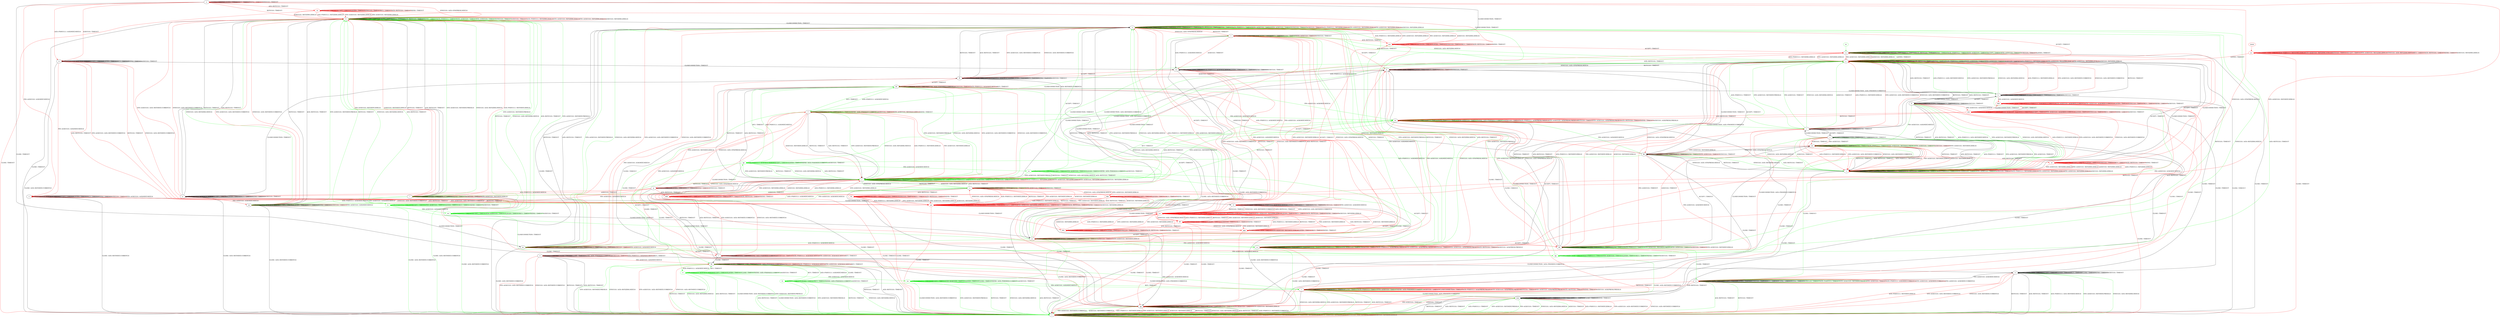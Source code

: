digraph "" {
	graph ["Incoming time"=0.8722057342529297,
		"Outgoing time"=1.0568017959594727,
		Output="{'States': 65, 'Transitions': 982, 'Filename': '../results/tcp_k_pairs/TCP_FreeBSD_Server-TCP_Windows8_Server--1.dot'}",
		Reference="{'States': 56, 'Transitions': 716, 'Filename': '../subjects/tcp/TCP_FreeBSD_Server.dot'}",
		Solver=yices,
		Updated="{'States': 39, 'Transitions': 495, 'Filename': '../subjects/tcp/TCP_Windows8_Server.dot'}",
		"f-measure"=0.479876160990712,
		precision=0.5381944444444444,
		recall=0.4329608938547486
	];
	a -> a	[key=0,
		label="ACCEPT / TIMEOUT"];
	a -> a	[key=1,
		label="LISTEN / TIMEOUT"];
	a -> a	[key=2,
		label="RCV / TIMEOUT"];
	a -> a	[key=3,
		label="SEND / TIMEOUT"];
	a -> a	[key=4,
		color=red,
		label="SYN(V,V,0) / TIMEOUT"];
	a -> b	[key=0,
		color=red,
		label="RST(V,V,0) / TIMEOUT"];
	a -> l	[key=0,
		color=red,
		label="SYN+ACK(V,V,0) / RST(NEXT,ZERO,0)"];
	a -> o	[key=0,
		color=red,
		label="FIN+ACK(V,V,0) / ACK(NEXT,NEXT,0)"];
	a -> v	[key=0,
		label="CLOSECONNECTION / TIMEOUT"];
	a -> w	[key=0,
		color=red,
		label="ACK+PSH(V,V,1) / ACK(NEXT,NEXT,0)"];
	a -> w	[key=1,
		color=red,
		label="ACK(V,V,0) / TIMEOUT"];
	a -> gg	[key=0,
		label="CLOSE / TIMEOUT"];
	iii	[color=red];
	a -> iii	[key=0,
		color=red,
		label="ACK+RST(V,V,0) / TIMEOUT"];
	b -> a	[key=0,
		color=red,
		label="SYN(V,V,0) / ACK+SYN(FRESH,NEXT,0)"];
	b -> b	[key=0,
		label="RST(V,V,0) / TIMEOUT"];
	b -> b	[key=1,
		label="ACCEPT / TIMEOUT"];
	b -> b	[key=2,
		label="LISTEN / TIMEOUT"];
	b -> b	[key=3,
		label="RCV / TIMEOUT"];
	b -> b	[key=4,
		label="ACK+RST(V,V,0) / TIMEOUT"];
	b -> b	[key=5,
		label="SEND / TIMEOUT"];
	b -> b	[key=6,
		color=green,
		label="ACK+PSH(V,V,1) / TIMEOUT"];
	b -> b	[key=7,
		color=green,
		label="SYN+ACK(V,V,0) / TIMEOUT"];
	b -> b	[key=8,
		color=green,
		label="FIN+ACK(V,V,0) / TIMEOUT"];
	b -> b	[key=9,
		color=green,
		label="SYN(V,V,0) / TIMEOUT"];
	b -> b	[key=10,
		color=green,
		label="ACK(V,V,0) / TIMEOUT"];
	b -> b	[key=11,
		color=red,
		label="ACK+PSH(V,V,1) / RST(ZERO,ZERO,0)"];
	b -> b	[key=12,
		color=red,
		label="SYN+ACK(V,V,0) / RST(ZERO,ZERO,0)"];
	b -> b	[key=13,
		color=red,
		label="FIN+ACK(V,V,0) / RST(ZERO,ZERO,0)"];
	b -> b	[key=14,
		color=red,
		label="ACK(V,V,0) / RST(ZERO,ZERO,0)"];
	b -> t	[key=0,
		label="CLOSE / TIMEOUT"];
	b -> x	[key=0,
		label="CLOSECONNECTION / TIMEOUT"];
	c -> c	[key=0,
		label="CLOSECONNECTION / TIMEOUT"];
	c -> c	[key=1,
		label="LISTEN / TIMEOUT"];
	c -> c	[key=2,
		label="RCV / TIMEOUT"];
	c -> c	[key=3,
		label="SEND / TIMEOUT"];
	c -> y	[key=0,
		label="RST(V,V,0) / TIMEOUT"];
	c -> y	[key=1,
		label="ACK+RST(V,V,0) / TIMEOUT"];
	c -> y	[key=2,
		color=green,
		label="ACK+PSH(V,V,1) / TIMEOUT"];
	c -> y	[key=3,
		color=green,
		label="SYN+ACK(V,V,0) / RST(NEXT,FRESH,0)"];
	c -> y	[key=4,
		color=green,
		label="FIN+ACK(V,V,0) / TIMEOUT"];
	c -> y	[key=5,
		color=green,
		label="SYN(V,V,0) / ACK+RST(ZERO,NEXT,0)"];
	c -> y	[key=6,
		color=green,
		label="ACK(V,V,0) / TIMEOUT"];
	c -> y	[key=7,
		color=red,
		label="ACK+PSH(V,V,1) / RST(NEXT,ZERO,0)"];
	c -> y	[key=8,
		color=red,
		label="SYN+ACK(V,V,0) / ACK+RST(NEXT,CURRENT,0)"];
	c -> y	[key=9,
		color=red,
		label="SYN(V,V,0) / ACK+RST(NEXT,CURRENT,0)"];
	c -> z	[key=0,
		label="ACCEPT / TIMEOUT"];
	c -> dd	[key=0,
		color=red,
		label="FIN+ACK(V,V,0) / TIMEOUT"];
	c -> dd	[key=1,
		color=red,
		label="ACK(V,V,0) / TIMEOUT"];
	c -> mm	[key=0,
		label="CLOSE / TIMEOUT"];
	d -> d	[key=0,
		label="CLOSECONNECTION / TIMEOUT"];
	d -> d	[key=1,
		label="ACK+PSH(V,V,1) / ACK(NEXT,NEXT,0)"];
	d -> d	[key=2,
		label="LISTEN / TIMEOUT"];
	d -> d	[key=3,
		label="RCV / TIMEOUT"];
	d -> d	[key=4,
		label="SEND / TIMEOUT"];
	d -> d	[key=5,
		label="ACK(V,V,0) / TIMEOUT"];
	d -> d	[key=6,
		color=red,
		label="FIN+ACK(V,V,0) / ACK(NEXT,NEXT,0)"];
	d -> t	[key=0,
		label="CLOSE / ACK+RST(NEXT,CURRENT,0)"];
	d -> nn	[key=0,
		color=red,
		label="ACCEPT / TIMEOUT"];
	ccc	[color=red];
	d -> ccc	[key=0,
		color=red,
		label="SYN+ACK(V,V,0) / ACK+RST(NEXT,CURRENT,0)"];
	d -> ccc	[key=1,
		color=red,
		label="RST(V,V,0) / TIMEOUT"];
	d -> ccc	[key=2,
		color=red,
		label="SYN(V,V,0) / ACK+RST(NEXT,CURRENT,0)"];
	d -> ccc	[key=3,
		color=red,
		label="ACK+RST(V,V,0) / TIMEOUT"];
	e -> e	[key=0,
		label="CLOSECONNECTION / TIMEOUT"];
	e -> e	[key=1,
		label="ACCEPT / TIMEOUT"];
	e -> e	[key=2,
		label="LISTEN / TIMEOUT"];
	e -> e	[key=3,
		label="RCV / TIMEOUT"];
	e -> e	[key=4,
		label="CLOSE / TIMEOUT"];
	e -> e	[key=5,
		label="SEND / TIMEOUT"];
	e -> e	[key=6,
		label="ACK(V,V,0) / TIMEOUT"];
	e -> t	[key=0,
		label="RST(V,V,0) / TIMEOUT"];
	e -> t	[key=1,
		label="ACK+RST(V,V,0) / TIMEOUT"];
	e -> t	[key=2,
		color=green,
		label="ACK+PSH(V,V,1) / ACK+RST(NEXT,NEXT,0)"];
	e -> t	[key=3,
		color=green,
		label="SYN+ACK(V,V,0) / RST(NEXT,FRESH,0)"];
	e -> t	[key=4,
		color=green,
		label="SYN(V,V,0) / ACK+RST(ZERO,NEXT,0)"];
	e -> t	[key=5,
		color=red,
		label="ACK+PSH(V,V,1) / RST(NEXT,ZERO,0)"];
	e -> t	[key=6,
		color=red,
		label="SYN+ACK(V,V,0) / ACK+RST(NEXT,CURRENT,0)"];
	e -> t	[key=7,
		color=red,
		label="SYN(V,V,0) / ACK+RST(NEXT,CURRENT,0)"];
	e -> ii	[key=0,
		label="FIN+ACK(V,V,0) / ACK(NEXT,NEXT,0)"];
	f -> f	[key=0,
		label="ACCEPT / TIMEOUT"];
	f -> f	[key=1,
		label="LISTEN / TIMEOUT"];
	f -> f	[key=2,
		label="RCV / TIMEOUT"];
	f -> f	[key=3,
		color=green,
		label="SEND / ACK+PSH(NEXT,CURRENT,1)"];
	f -> f	[key=4,
		color=green,
		label="ACK(V,V,0) / TIMEOUT"];
	f -> f	[key=5,
		color=red,
		label="SYN+ACK(V,V,0) / RST(NEXT,ZERO,0)"];
	f -> f	[key=6,
		color=red,
		label="SEND / TIMEOUT"];
	f -> g	[key=0,
		color=red,
		label="SYN(V,V,0) / ACK+SYN(FRESH,NEXT,0)"];
	f -> j	[key=0,
		label="RST(V,V,0) / TIMEOUT"];
	f -> j	[key=1,
		label="ACK+RST(V,V,0) / TIMEOUT"];
	f -> j	[key=2,
		color=green,
		label="SYN+ACK(V,V,0) / RST(NEXT,FRESH,0)"];
	f -> j	[key=3,
		color=green,
		label="SYN(V,V,0) / ACK+RST(ZERO,NEXT,0)"];
	f -> j	[key=4,
		color=red,
		label="ACK+PSH(V,V,1) / RST(NEXT,ZERO,0)"];
	f -> j	[key=5,
		color=red,
		label="FIN+ACK(V,V,0) / RST(NEXT,ZERO,0)"];
	f -> j	[key=6,
		color=red,
		label="ACK(V,V,0) / RST(NEXT,ZERO,0)"];
	f -> y	[key=0,
		color=green,
		label="CLOSECONNECTION / ACK+RST(NEXT,CURRENT,0)"];
	f -> dd	[key=0,
		color=red,
		label="CLOSECONNECTION / TIMEOUT"];
	f -> gg	[key=0,
		color=red,
		label="CLOSE / TIMEOUT"];
	f -> hh	[key=0,
		color=green,
		label="ACK+PSH(V,V,1) / ACK(NEXT,NEXT,0)"];
	f -> kk	[key=0,
		color=green,
		label="CLOSE / TIMEOUT"];
	f -> oo	[key=0,
		color=green,
		label="FIN+ACK(V,V,0) / ACK(NEXT,NEXT,0)"];
	g -> f	[key=0,
		color=red,
		label="SYN+ACK(V,V,0) / RST(NEXT,ZERO,0)"];
	g -> g	[key=0,
		label="ACCEPT / TIMEOUT"];
	g -> g	[key=1,
		label="LISTEN / TIMEOUT"];
	g -> g	[key=2,
		label="RCV / TIMEOUT"];
	g -> g	[key=3,
		label="SEND / TIMEOUT"];
	g -> g	[key=4,
		color=red,
		label="SYN(V,V,0) / TIMEOUT"];
	g -> j	[key=0,
		color=red,
		label="RST(V,V,0) / TIMEOUT"];
	g -> k	[key=0,
		label="CLOSECONNECTION / TIMEOUT"];
	g -> p	[key=0,
		color=red,
		label="ACK+PSH(V,V,1) / ACK(NEXT,NEXT,0)"];
	g -> p	[key=1,
		color=red,
		label="ACK(V,V,0) / TIMEOUT"];
	g -> aa	[key=0,
		color=red,
		label="FIN+ACK(V,V,0) / ACK(NEXT,NEXT,0)"];
	g -> gg	[key=0,
		label="CLOSE / TIMEOUT"];
	ddd	[color=red];
	g -> ddd	[key=0,
		color=red,
		label="ACK+RST(V,V,0) / TIMEOUT"];
	h -> e	[key=0,
		label="CLOSE / TIMEOUT"];
	h -> h	[key=0,
		label="CLOSECONNECTION / TIMEOUT"];
	h -> h	[key=1,
		label="LISTEN / TIMEOUT"];
	h -> h	[key=2,
		label="RCV / TIMEOUT"];
	h -> h	[key=3,
		label="SEND / TIMEOUT"];
	h -> h	[key=4,
		label="ACK(V,V,0) / TIMEOUT"];
	h -> y	[key=0,
		label="RST(V,V,0) / TIMEOUT"];
	h -> y	[key=1,
		label="ACK+RST(V,V,0) / TIMEOUT"];
	h -> y	[key=2,
		color=green,
		label="ACK+PSH(V,V,1) / ACK+RST(NEXT,NEXT,0)"];
	h -> y	[key=3,
		color=green,
		label="SYN+ACK(V,V,0) / RST(NEXT,FRESH,0)"];
	h -> y	[key=4,
		color=green,
		label="SYN(V,V,0) / ACK+RST(ZERO,NEXT,0)"];
	h -> y	[key=5,
		color=red,
		label="ACK+PSH(V,V,1) / RST(NEXT,ZERO,0)"];
	h -> y	[key=6,
		color=red,
		label="SYN+ACK(V,V,0) / ACK+RST(NEXT,CURRENT,0)"];
	h -> y	[key=7,
		color=red,
		label="SYN(V,V,0) / ACK+RST(NEXT,CURRENT,0)"];
	h -> dd	[key=0,
		color=green,
		label="FIN+ACK(V,V,0) / ACK(NEXT,NEXT,0)"];
	h -> ll	[key=0,
		label="ACCEPT / TIMEOUT"];
	bbb	[color=red];
	h -> bbb	[key=0,
		color=red,
		label="FIN+ACK(V,V,0) / ACK(NEXT,NEXT,0)"];
	i -> i	[key=0,
		label="ACCEPT / TIMEOUT"];
	i -> i	[key=1,
		label="LISTEN / TIMEOUT"];
	i -> i	[key=2,
		label="RCV / TIMEOUT"];
	i -> i	[key=3,
		label="CLOSE / TIMEOUT"];
	i -> i	[key=4,
		color=green,
		label="ACK+PSH(V,V,1) / TIMEOUT"];
	i -> i	[key=5,
		color=green,
		label="FIN+ACK(V,V,0) / TIMEOUT"];
	i -> i	[key=6,
		color=green,
		label="SEND / ACK+PSH(NEXT,CURRENT,1)"];
	i -> i	[key=7,
		color=green,
		label="ACK(V,V,0) / TIMEOUT"];
	i -> i	[key=8,
		color=red,
		label="CLOSECONNECTION / TIMEOUT"];
	i -> i	[key=9,
		color=red,
		label="ACK+PSH(V,V,1) / ACK(FRESH,FRESH,0)"];
	i -> i	[key=10,
		color=red,
		label="SYN+ACK(V,V,0) / ACK(FRESH,FRESH,0)"];
	i -> i	[key=11,
		color=red,
		label="RST(V,V,0) / TIMEOUT"];
	i -> i	[key=12,
		color=red,
		label="FIN+ACK(V,V,0) / ACK(FRESH,FRESH,0)"];
	i -> i	[key=13,
		color=red,
		label="ACK+RST(V,V,0) / TIMEOUT"];
	i -> i	[key=14,
		color=red,
		label="SEND / TIMEOUT"];
	i -> i	[key=15,
		color=red,
		label="ACK(V,V,0) / ACK(FRESH,FRESH,0)"];
	i -> t	[key=0,
		label="SYN(V,V,0) / ACK+RST(ZERO,NEXT,0)"];
	i -> t	[key=1,
		color=green,
		label="SYN+ACK(V,V,0) / RST(NEXT,FRESH,0)"];
	i -> t	[key=2,
		color=green,
		label="RST(V,V,0) / TIMEOUT"];
	i -> t	[key=3,
		color=green,
		label="ACK+RST(V,V,0) / TIMEOUT"];
	i -> mm	[key=0,
		color=green,
		label="CLOSECONNECTION / ACK+FIN(NEXT,CURRENT,0)"];
	j -> g	[key=0,
		color=red,
		label="SYN(V,V,0) / ACK+SYN(FRESH,NEXT,0)"];
	j -> j	[key=0,
		label="RST(V,V,0) / TIMEOUT"];
	j -> j	[key=1,
		label="ACCEPT / TIMEOUT"];
	j -> j	[key=2,
		label="LISTEN / TIMEOUT"];
	j -> j	[key=3,
		label="RCV / TIMEOUT"];
	j -> j	[key=4,
		label="ACK+RST(V,V,0) / TIMEOUT"];
	j -> j	[key=5,
		label="SEND / TIMEOUT"];
	j -> j	[key=6,
		color=green,
		label="ACK+PSH(V,V,1) / TIMEOUT"];
	j -> j	[key=7,
		color=green,
		label="SYN+ACK(V,V,0) / TIMEOUT"];
	j -> j	[key=8,
		color=green,
		label="FIN+ACK(V,V,0) / TIMEOUT"];
	j -> j	[key=9,
		color=green,
		label="ACK(V,V,0) / TIMEOUT"];
	j -> j	[key=10,
		color=red,
		label="ACK+PSH(V,V,1) / RST(ZERO,ZERO,0)"];
	j -> j	[key=11,
		color=red,
		label="SYN+ACK(V,V,0) / RST(ZERO,ZERO,0)"];
	j -> j	[key=12,
		color=red,
		label="FIN+ACK(V,V,0) / RST(ZERO,ZERO,0)"];
	j -> j	[key=13,
		color=red,
		label="ACK(V,V,0) / RST(ZERO,ZERO,0)"];
	j -> t	[key=0,
		label="CLOSE / TIMEOUT"];
	j -> u	[key=0,
		color=green,
		label="SYN(V,V,0) / ACK+SYN(FRESH,NEXT,0)"];
	j -> y	[key=0,
		label="CLOSECONNECTION / TIMEOUT"];
	k -> k	[key=0,
		label="CLOSECONNECTION / TIMEOUT"];
	k -> k	[key=1,
		label="LISTEN / TIMEOUT"];
	k -> k	[key=2,
		label="RCV / TIMEOUT"];
	k -> k	[key=3,
		label="SEND / TIMEOUT"];
	k -> k	[key=4,
		color=red,
		label="SYN(V,V,0) / TIMEOUT"];
	k -> q	[key=0,
		color=red,
		label="ACK+RST(V,V,0) / TIMEOUT"];
	k -> y	[key=0,
		label="RST(V,V,0) / TIMEOUT"];
	k -> bb	[key=0,
		label="ACCEPT / TIMEOUT"];
	k -> dd	[key=0,
		color=red,
		label="SYN+ACK(V,V,0) / RST(NEXT,ZERO,0)"];
	k -> ff	[key=0,
		label="ACK+PSH(V,V,1) / ACK(NEXT,NEXT,0)"];
	k -> ff	[key=1,
		color=red,
		label="ACK(V,V,0) / TIMEOUT"];
	k -> gg	[key=0,
		label="CLOSE / TIMEOUT"];
	k -> nn	[key=0,
		color=red,
		label="FIN+ACK(V,V,0) / ACK(NEXT,NEXT,0)"];
	l -> a	[key=0,
		color=red,
		label="SYN(V,V,0) / ACK+SYN(FRESH,NEXT,0)"];
	l -> b	[key=0,
		label="RST(V,V,0) / TIMEOUT"];
	l -> b	[key=1,
		label="ACK+RST(V,V,0) / TIMEOUT"];
	l -> b	[key=2,
		color=green,
		label="SYN+ACK(V,V,0) / RST(NEXT,FRESH,0)"];
	l -> b	[key=3,
		color=green,
		label="SYN(V,V,0) / ACK+RST(ZERO,NEXT,0)"];
	l -> b	[key=4,
		color=red,
		label="ACK+PSH(V,V,1) / RST(NEXT,ZERO,0)"];
	l -> b	[key=5,
		color=red,
		label="FIN+ACK(V,V,0) / RST(NEXT,ZERO,0)"];
	l -> b	[key=6,
		color=red,
		label="ACK(V,V,0) / RST(NEXT,ZERO,0)"];
	l -> l	[key=0,
		label="ACCEPT / TIMEOUT"];
	l -> l	[key=1,
		label="LISTEN / TIMEOUT"];
	l -> l	[key=2,
		label="RCV / TIMEOUT"];
	l -> l	[key=3,
		label="SEND / TIMEOUT"];
	l -> l	[key=4,
		color=green,
		label="ACK(V,V,0) / TIMEOUT"];
	l -> l	[key=5,
		color=red,
		label="SYN+ACK(V,V,0) / RST(NEXT,ZERO,0)"];
	l -> t	[key=0,
		color=green,
		label="CLOSE / ACK+RST(NEXT,CURRENT,0)"];
	l -> aa	[key=0,
		color=green,
		label="ACK+PSH(V,V,1) / ACK(NEXT,NEXT,0)"];
	l -> gg	[key=0,
		color=red,
		label="CLOSE / TIMEOUT"];
	l -> jj	[key=0,
		label="CLOSECONNECTION / TIMEOUT"];
	vv	[color=green];
	l -> vv	[key=0,
		color=green,
		label="FIN+ACK(V,V,0) / ACK(NEXT,NEXT,0)"];
	m -> d	[key=0,
		color=red,
		label="FIN+ACK(V,V,0) / ACK(NEXT,NEXT,0)"];
	m -> m	[key=0,
		label="CLOSECONNECTION / TIMEOUT"];
	m -> m	[key=1,
		label="ACK+PSH(V,V,1) / ACK(NEXT,NEXT,0)"];
	m -> m	[key=2,
		label="LISTEN / TIMEOUT"];
	m -> m	[key=3,
		label="RCV / TIMEOUT"];
	m -> m	[key=4,
		label="SEND / TIMEOUT"];
	m -> m	[key=5,
		label="ACK(V,V,0) / TIMEOUT"];
	m -> t	[key=0,
		label="CLOSE / ACK+RST(NEXT,CURRENT,0)"];
	m -> ff	[key=0,
		color=red,
		label="ACCEPT / TIMEOUT"];
	m -> ccc	[key=0,
		color=red,
		label="SYN+ACK(V,V,0) / ACK+RST(NEXT,CURRENT,0)"];
	m -> ccc	[key=1,
		color=red,
		label="RST(V,V,0) / TIMEOUT"];
	m -> ccc	[key=2,
		color=red,
		label="SYN(V,V,0) / ACK+RST(NEXT,CURRENT,0)"];
	m -> ccc	[key=3,
		color=red,
		label="ACK+RST(V,V,0) / TIMEOUT"];
	n -> e	[key=0,
		label="CLOSECONNECTION / ACK+FIN(NEXT,CURRENT,0)"];
	n -> n	[key=0,
		label="ACCEPT / TIMEOUT"];
	n -> n	[key=1,
		label="LISTEN / TIMEOUT"];
	n -> n	[key=2,
		label="CLOSE / TIMEOUT"];
	n -> n	[key=3,
		label="SEND / ACK+PSH(NEXT,CURRENT,1)"];
	n -> n	[key=4,
		label="ACK(V,V,0) / TIMEOUT"];
	n -> n	[key=5,
		color=red,
		label="ACK+PSH(V,V,1) / ACK(NEXT,NEXT,0)"];
	n -> n	[key=6,
		color=red,
		label="RCV / TIMEOUT"];
	n -> t	[key=0,
		label="RST(V,V,0) / TIMEOUT"];
	n -> t	[key=1,
		label="ACK+RST(V,V,0) / TIMEOUT"];
	n -> t	[key=2,
		color=red,
		label="SYN+ACK(V,V,0) / ACK+RST(NEXT,CURRENT,0)"];
	n -> t	[key=3,
		color=red,
		label="SYN(V,V,0) / ACK+RST(NEXT,CURRENT,0)"];
	n -> kk	[key=0,
		color=red,
		label="FIN+ACK(V,V,0) / ACK(NEXT,NEXT,0)"];
	o -> d	[key=0,
		label="CLOSECONNECTION / TIMEOUT"];
	o -> o	[key=0,
		label="ACK+PSH(V,V,1) / ACK(NEXT,NEXT,0)"];
	o -> o	[key=1,
		label="ACCEPT / TIMEOUT"];
	o -> o	[key=2,
		label="LISTEN / TIMEOUT"];
	o -> o	[key=3,
		label="RCV / TIMEOUT"];
	o -> o	[key=4,
		label="SEND / TIMEOUT"];
	o -> o	[key=5,
		label="ACK(V,V,0) / TIMEOUT"];
	o -> o	[key=6,
		color=red,
		label="FIN+ACK(V,V,0) / ACK(NEXT,NEXT,0)"];
	o -> t	[key=0,
		label="CLOSE / ACK+RST(NEXT,CURRENT,0)"];
	jjj	[color=red];
	o -> jjj	[key=0,
		color=red,
		label="SYN+ACK(V,V,0) / ACK+RST(NEXT,CURRENT,0)"];
	o -> jjj	[key=1,
		color=red,
		label="RST(V,V,0) / TIMEOUT"];
	o -> jjj	[key=2,
		color=red,
		label="SYN(V,V,0) / ACK+RST(NEXT,CURRENT,0)"];
	o -> jjj	[key=3,
		color=red,
		label="ACK+RST(V,V,0) / TIMEOUT"];
	p -> b	[key=0,
		label="RST(V,V,0) / TIMEOUT"];
	p -> b	[key=1,
		label="ACK+RST(V,V,0) / TIMEOUT"];
	p -> b	[key=2,
		color=red,
		label="SYN+ACK(V,V,0) / ACK+RST(NEXT,CURRENT,0)"];
	p -> b	[key=3,
		color=red,
		label="SYN(V,V,0) / ACK+RST(NEXT,CURRENT,0)"];
	p -> p	[key=0,
		label="ACK+PSH(V,V,1) / ACK(NEXT,NEXT,0)"];
	p -> p	[key=1,
		label="ACCEPT / TIMEOUT"];
	p -> p	[key=2,
		label="LISTEN / TIMEOUT"];
	p -> p	[key=3,
		label="RCV / TIMEOUT"];
	p -> p	[key=4,
		label="SEND / TIMEOUT"];
	p -> p	[key=5,
		label="ACK(V,V,0) / TIMEOUT"];
	p -> t	[key=0,
		label="CLOSE / ACK+RST(NEXT,CURRENT,0)"];
	p -> aa	[key=0,
		color=red,
		label="FIN+ACK(V,V,0) / ACK(NEXT,NEXT,0)"];
	p -> ff	[key=0,
		label="CLOSECONNECTION / TIMEOUT"];
	q -> q	[key=0,
		label="CLOSECONNECTION / TIMEOUT"];
	q -> q	[key=1,
		label="RST(V,V,0) / TIMEOUT"];
	q -> q	[key=2,
		label="SYN(V,V,0) / TIMEOUT"];
	q -> q	[key=3,
		label="RCV / TIMEOUT"];
	q -> q	[key=4,
		label="ACK+RST(V,V,0) / TIMEOUT"];
	q -> q	[key=5,
		label="SEND / TIMEOUT"];
	q -> q	[key=6,
		color=green,
		label="ACK+PSH(V,V,1) / TIMEOUT"];
	q -> q	[key=7,
		color=green,
		label="SYN+ACK(V,V,0) / TIMEOUT"];
	q -> q	[key=8,
		color=green,
		label="ACCEPT / TIMEOUT"];
	q -> q	[key=9,
		color=green,
		label="FIN+ACK(V,V,0) / TIMEOUT"];
	q -> q	[key=10,
		color=green,
		label="ACK(V,V,0) / TIMEOUT"];
	q -> q	[key=11,
		color=red,
		label="LISTEN / TIMEOUT"];
	q -> t	[key=0,
		label="CLOSE / TIMEOUT"];
	q -> y	[key=0,
		color=green,
		label="LISTEN / TIMEOUT"];
	q -> y	[key=1,
		color=red,
		label="ACK+PSH(V,V,1) / RST(ZERO,ZERO,0)"];
	q -> y	[key=2,
		color=red,
		label="SYN+ACK(V,V,0) / RST(ZERO,ZERO,0)"];
	q -> y	[key=3,
		color=red,
		label="FIN+ACK(V,V,0) / RST(ZERO,ZERO,0)"];
	q -> y	[key=4,
		color=red,
		label="ACK(V,V,0) / RST(ZERO,ZERO,0)"];
	zz	[color=red];
	q -> zz	[key=0,
		color=red,
		label="ACCEPT / TIMEOUT"];
	r -> c	[key=0,
		color=red,
		label="CLOSECONNECTION / ACK+FIN(NEXT,CURRENT,0)"];
	r -> j	[key=0,
		label="RST(V,V,0) / TIMEOUT"];
	r -> j	[key=1,
		label="ACK+RST(V,V,0) / TIMEOUT"];
	r -> j	[key=2,
		color=red,
		label="SYN+ACK(V,V,0) / ACK+RST(NEXT,CURRENT,0)"];
	r -> j	[key=3,
		color=red,
		label="SYN(V,V,0) / ACK+RST(NEXT,CURRENT,0)"];
	r -> r	[key=0,
		label="ACCEPT / TIMEOUT"];
	r -> r	[key=1,
		label="LISTEN / TIMEOUT"];
	r -> r	[key=2,
		label="SEND / ACK+PSH(NEXT,CURRENT,1)"];
	r -> r	[key=3,
		label="ACK(V,V,0) / TIMEOUT"];
	r -> r	[key=4,
		color=red,
		label="ACK+PSH(V,V,1) / ACK(NEXT,NEXT,0)"];
	r -> r	[key=5,
		color=red,
		label="FIN+ACK(V,V,0) / ACK(NEXT,NEXT,0)"];
	r -> r	[key=6,
		color=red,
		label="RCV / TIMEOUT"];
	r -> kk	[key=0,
		label="CLOSE / TIMEOUT"];
	s -> s	[key=0,
		label="RST(V,V,0) / TIMEOUT"];
	s -> s	[key=1,
		label="ACCEPT / TIMEOUT"];
	s -> s	[key=2,
		label="LISTEN / TIMEOUT"];
	s -> s	[key=3,
		label="RCV / TIMEOUT"];
	s -> s	[key=4,
		label="ACK+RST(V,V,0) / TIMEOUT"];
	s -> s	[key=5,
		label="SEND / TIMEOUT"];
	s -> s	[key=6,
		color=green,
		label="ACK+PSH(V,V,1) / TIMEOUT"];
	s -> s	[key=7,
		color=green,
		label="SYN+ACK(V,V,0) / TIMEOUT"];
	s -> s	[key=8,
		color=green,
		label="FIN+ACK(V,V,0) / TIMEOUT"];
	s -> s	[key=9,
		color=green,
		label="ACK(V,V,0) / TIMEOUT"];
	s -> s	[key=10,
		color=red,
		label="ACK+PSH(V,V,1) / RST(ZERO,ZERO,0)"];
	s -> s	[key=11,
		color=red,
		label="SYN+ACK(V,V,0) / RST(ZERO,ZERO,0)"];
	s -> s	[key=12,
		color=red,
		label="FIN+ACK(V,V,0) / RST(ZERO,ZERO,0)"];
	s -> s	[key=13,
		color=red,
		label="ACK(V,V,0) / RST(ZERO,ZERO,0)"];
	s -> t	[key=0,
		label="CLOSE / TIMEOUT"];
	s -> y	[key=0,
		label="CLOSECONNECTION / TIMEOUT"];
	s -> bb	[key=0,
		label="SYN(V,V,0) / ACK+SYN(FRESH,NEXT,0)"];
	t -> t	[key=0,
		label="CLOSECONNECTION / TIMEOUT"];
	t -> t	[key=1,
		label="RST(V,V,0) / TIMEOUT"];
	t -> t	[key=2,
		label="ACCEPT / TIMEOUT"];
	t -> t	[key=3,
		label="LISTEN / TIMEOUT"];
	t -> t	[key=4,
		label="RCV / TIMEOUT"];
	t -> t	[key=5,
		label="ACK+RST(V,V,0) / TIMEOUT"];
	t -> t	[key=6,
		label="CLOSE / TIMEOUT"];
	t -> t	[key=7,
		label="SEND / TIMEOUT"];
	t -> t	[key=8,
		color=green,
		label="ACK+PSH(V,V,1) / TIMEOUT"];
	t -> t	[key=9,
		color=green,
		label="SYN+ACK(V,V,0) / TIMEOUT"];
	t -> t	[key=10,
		color=green,
		label="FIN+ACK(V,V,0) / TIMEOUT"];
	t -> t	[key=11,
		color=green,
		label="SYN(V,V,0) / TIMEOUT"];
	t -> t	[key=12,
		color=green,
		label="ACK(V,V,0) / TIMEOUT"];
	t -> t	[key=13,
		color=red,
		label="ACK+PSH(V,V,1) / RST(ZERO,ZERO,0)"];
	t -> t	[key=14,
		color=red,
		label="SYN+ACK(V,V,0) / RST(ZERO,ZERO,0)"];
	t -> t	[key=15,
		color=red,
		label="FIN+ACK(V,V,0) / RST(ZERO,ZERO,0)"];
	t -> t	[key=16,
		color=red,
		label="SYN(V,V,0) / ACK+RST(ZERO,NEXT,0)"];
	t -> t	[key=17,
		color=red,
		label="ACK(V,V,0) / RST(ZERO,ZERO,0)"];
	u -> j	[key=0,
		color=green,
		label="RST(V,V,0) / TIMEOUT"];
	u -> j	[key=1,
		color=green,
		label="SYN(V,V,0) / ACK+RST(ZERO,NEXT,0)"];
	u -> j	[key=2,
		color=green,
		label="ACK+RST(V,V,0) / TIMEOUT"];
	u -> l	[key=0,
		color=green,
		label="ACK(V,V,0) / TIMEOUT"];
	u -> u	[key=0,
		label="ACCEPT / TIMEOUT"];
	u -> u	[key=1,
		label="LISTEN / TIMEOUT"];
	u -> u	[key=2,
		label="RCV / TIMEOUT"];
	u -> u	[key=3,
		label="SEND / TIMEOUT"];
	u -> u	[key=4,
		color=green,
		label="SYN+ACK(V,V,0) / TIMEOUT"];
	u -> u	[key=5,
		color=red,
		label="SYN(V,V,0) / TIMEOUT"];
	u -> v	[key=0,
		color=green,
		label="CLOSECONNECTION / TIMEOUT"];
	u -> aa	[key=0,
		color=green,
		label="ACK+PSH(V,V,1) / ACK(NEXT,NEXT,0)"];
	u -> gg	[key=0,
		label="CLOSE / TIMEOUT"];
	u -> vv	[key=0,
		color=green,
		label="FIN+ACK(V,V,0) / ACK(NEXT,NEXT,0)"];
	fff	[color=red];
	u -> fff	[key=0,
		color=red,
		label="CLOSECONNECTION / TIMEOUT"];
	u -> jjj	[key=0,
		color=red,
		label="ACK+PSH(V,V,1) / RST(NEXT,ZERO,0)"];
	u -> jjj	[key=1,
		color=red,
		label="RST(V,V,0) / TIMEOUT"];
	u -> jjj	[key=2,
		color=red,
		label="FIN+ACK(V,V,0) / RST(NEXT,ZERO,0)"];
	u -> jjj	[key=3,
		color=red,
		label="ACK(V,V,0) / RST(NEXT,ZERO,0)"];
	kkk	[color=red];
	u -> kkk	[key=0,
		color=red,
		label="SYN+ACK(V,V,0) / RST(NEXT,ZERO,0)"];
	lll	[color=red];
	u -> lll	[key=0,
		color=red,
		label="ACK+RST(V,V,0) / TIMEOUT"];
	v -> d	[key=0,
		color=red,
		label="FIN+ACK(V,V,0) / ACK(NEXT,NEXT,0)"];
	v -> k	[key=0,
		color=red,
		label="ACCEPT / TIMEOUT"];
	v -> m	[key=0,
		label="ACK+PSH(V,V,1) / ACK(NEXT,NEXT,0)"];
	v -> m	[key=1,
		color=red,
		label="ACK(V,V,0) / TIMEOUT"];
	v -> v	[key=0,
		label="CLOSECONNECTION / TIMEOUT"];
	v -> v	[key=1,
		label="LISTEN / TIMEOUT"];
	v -> v	[key=2,
		label="RCV / TIMEOUT"];
	v -> v	[key=3,
		label="SEND / TIMEOUT"];
	v -> v	[key=4,
		color=green,
		label="SYN+ACK(V,V,0) / TIMEOUT"];
	v -> v	[key=5,
		color=red,
		label="SYN(V,V,0) / TIMEOUT"];
	v -> x	[key=0,
		color=red,
		label="RST(V,V,0) / TIMEOUT"];
	v -> y	[key=0,
		color=green,
		label="SYN(V,V,0) / ACK+RST(ZERO,NEXT,0)"];
	v -> y	[key=1,
		color=green,
		label="ACK+RST(V,V,0) / TIMEOUT"];
	v -> cc	[key=0,
		color=green,
		label="FIN+ACK(V,V,0) / ACK(NEXT,NEXT,0)"];
	v -> gg	[key=0,
		label="CLOSE / TIMEOUT"];
	v -> jj	[key=0,
		color=green,
		label="ACK(V,V,0) / TIMEOUT"];
	v -> jj	[key=1,
		color=red,
		label="SYN+ACK(V,V,0) / RST(NEXT,ZERO,0)"];
	aaa	[color=red];
	v -> aaa	[key=0,
		color=red,
		label="ACK+RST(V,V,0) / TIMEOUT"];
	w -> m	[key=0,
		label="CLOSECONNECTION / TIMEOUT"];
	w -> o	[key=0,
		color=red,
		label="FIN+ACK(V,V,0) / ACK(NEXT,NEXT,0)"];
	w -> t	[key=0,
		label="CLOSE / ACK+RST(NEXT,CURRENT,0)"];
	w -> w	[key=0,
		label="ACK+PSH(V,V,1) / ACK(NEXT,NEXT,0)"];
	w -> w	[key=1,
		label="ACCEPT / TIMEOUT"];
	w -> w	[key=2,
		label="LISTEN / TIMEOUT"];
	w -> w	[key=3,
		label="RCV / TIMEOUT"];
	w -> w	[key=4,
		label="SEND / TIMEOUT"];
	w -> w	[key=5,
		label="ACK(V,V,0) / TIMEOUT"];
	w -> jjj	[key=0,
		color=red,
		label="SYN+ACK(V,V,0) / ACK+RST(NEXT,CURRENT,0)"];
	w -> jjj	[key=1,
		color=red,
		label="RST(V,V,0) / TIMEOUT"];
	w -> jjj	[key=2,
		color=red,
		label="SYN(V,V,0) / ACK+RST(NEXT,CURRENT,0)"];
	w -> jjj	[key=3,
		color=red,
		label="ACK+RST(V,V,0) / TIMEOUT"];
	x -> j	[key=0,
		color=green,
		label="ACCEPT / TIMEOUT"];
	x -> t	[key=0,
		label="CLOSE / TIMEOUT"];
	x -> v	[key=0,
		color=red,
		label="SYN(V,V,0) / ACK+SYN(FRESH,NEXT,0)"];
	x -> x	[key=0,
		label="CLOSECONNECTION / TIMEOUT"];
	x -> x	[key=1,
		label="RST(V,V,0) / TIMEOUT"];
	x -> x	[key=2,
		label="LISTEN / TIMEOUT"];
	x -> x	[key=3,
		label="RCV / TIMEOUT"];
	x -> x	[key=4,
		label="ACK+RST(V,V,0) / TIMEOUT"];
	x -> x	[key=5,
		label="SEND / TIMEOUT"];
	x -> x	[key=6,
		color=green,
		label="ACK+PSH(V,V,1) / TIMEOUT"];
	x -> x	[key=7,
		color=green,
		label="SYN+ACK(V,V,0) / TIMEOUT"];
	x -> x	[key=8,
		color=green,
		label="FIN+ACK(V,V,0) / TIMEOUT"];
	x -> x	[key=9,
		color=green,
		label="SYN(V,V,0) / TIMEOUT"];
	x -> x	[key=10,
		color=green,
		label="ACK(V,V,0) / TIMEOUT"];
	x -> x	[key=11,
		color=red,
		label="ACK+PSH(V,V,1) / RST(ZERO,ZERO,0)"];
	x -> x	[key=12,
		color=red,
		label="SYN+ACK(V,V,0) / RST(ZERO,ZERO,0)"];
	x -> x	[key=13,
		color=red,
		label="FIN+ACK(V,V,0) / RST(ZERO,ZERO,0)"];
	x -> x	[key=14,
		color=red,
		label="ACK(V,V,0) / RST(ZERO,ZERO,0)"];
	x -> y	[key=0,
		color=red,
		label="ACCEPT / TIMEOUT"];
	y -> k	[key=0,
		label="SYN(V,V,0) / ACK+SYN(FRESH,NEXT,0)"];
	y -> s	[key=0,
		label="ACCEPT / TIMEOUT"];
	y -> t	[key=0,
		label="CLOSE / TIMEOUT"];
	y -> y	[key=0,
		label="CLOSECONNECTION / TIMEOUT"];
	y -> y	[key=1,
		label="RST(V,V,0) / TIMEOUT"];
	y -> y	[key=2,
		label="LISTEN / TIMEOUT"];
	y -> y	[key=3,
		label="RCV / TIMEOUT"];
	y -> y	[key=4,
		label="ACK+RST(V,V,0) / TIMEOUT"];
	y -> y	[key=5,
		label="SEND / TIMEOUT"];
	y -> y	[key=6,
		color=green,
		label="ACK+PSH(V,V,1) / TIMEOUT"];
	y -> y	[key=7,
		color=green,
		label="SYN+ACK(V,V,0) / TIMEOUT"];
	y -> y	[key=8,
		color=green,
		label="FIN+ACK(V,V,0) / TIMEOUT"];
	y -> y	[key=9,
		color=green,
		label="ACK(V,V,0) / TIMEOUT"];
	y -> y	[key=10,
		color=red,
		label="ACK+PSH(V,V,1) / RST(ZERO,ZERO,0)"];
	y -> y	[key=11,
		color=red,
		label="SYN+ACK(V,V,0) / RST(ZERO,ZERO,0)"];
	y -> y	[key=12,
		color=red,
		label="FIN+ACK(V,V,0) / RST(ZERO,ZERO,0)"];
	y -> y	[key=13,
		color=red,
		label="ACK(V,V,0) / RST(ZERO,ZERO,0)"];
	z -> c	[key=0,
		label="CLOSECONNECTION / TIMEOUT"];
	z -> s	[key=0,
		label="RST(V,V,0) / TIMEOUT"];
	z -> s	[key=1,
		label="ACK+RST(V,V,0) / TIMEOUT"];
	z -> s	[key=2,
		color=green,
		label="ACK+PSH(V,V,1) / TIMEOUT"];
	z -> s	[key=3,
		color=green,
		label="SYN+ACK(V,V,0) / RST(NEXT,FRESH,0)"];
	z -> s	[key=4,
		color=green,
		label="FIN+ACK(V,V,0) / TIMEOUT"];
	z -> s	[key=5,
		color=green,
		label="SYN(V,V,0) / ACK+RST(ZERO,NEXT,0)"];
	z -> s	[key=6,
		color=green,
		label="ACK(V,V,0) / TIMEOUT"];
	z -> s	[key=7,
		color=red,
		label="ACK+PSH(V,V,1) / RST(NEXT,ZERO,0)"];
	z -> s	[key=8,
		color=red,
		label="SYN+ACK(V,V,0) / ACK+RST(NEXT,CURRENT,0)"];
	z -> s	[key=9,
		color=red,
		label="SYN(V,V,0) / ACK+RST(NEXT,CURRENT,0)"];
	z -> z	[key=0,
		label="ACCEPT / TIMEOUT"];
	z -> z	[key=1,
		label="LISTEN / TIMEOUT"];
	z -> z	[key=2,
		label="RCV / TIMEOUT"];
	z -> z	[key=3,
		label="SEND / TIMEOUT"];
	z -> ee	[key=0,
		color=red,
		label="FIN+ACK(V,V,0) / TIMEOUT"];
	z -> ee	[key=1,
		color=red,
		label="ACK(V,V,0) / TIMEOUT"];
	z -> mm	[key=0,
		label="CLOSE / TIMEOUT"];
	aa -> b	[key=0,
		label="RST(V,V,0) / TIMEOUT"];
	aa -> b	[key=1,
		label="ACK+RST(V,V,0) / TIMEOUT"];
	aa -> b	[key=2,
		color=green,
		label="SYN+ACK(V,V,0) / RST(NEXT,FRESH,0)"];
	aa -> b	[key=3,
		color=green,
		label="SYN(V,V,0) / ACK+RST(ZERO,NEXT,0)"];
	aa -> b	[key=4,
		color=red,
		label="SYN+ACK(V,V,0) / ACK+RST(NEXT,CURRENT,0)"];
	aa -> b	[key=5,
		color=red,
		label="SYN(V,V,0) / ACK+RST(NEXT,CURRENT,0)"];
	aa -> t	[key=0,
		label="CLOSE / ACK+RST(NEXT,CURRENT,0)"];
	aa -> aa	[key=0,
		label="ACK+PSH(V,V,1) / ACK(NEXT,NEXT,0)"];
	aa -> aa	[key=1,
		label="ACCEPT / TIMEOUT"];
	aa -> aa	[key=2,
		label="LISTEN / TIMEOUT"];
	aa -> aa	[key=3,
		label="RCV / TIMEOUT"];
	aa -> aa	[key=4,
		label="SEND / TIMEOUT"];
	aa -> aa	[key=5,
		label="ACK(V,V,0) / TIMEOUT"];
	aa -> aa	[key=6,
		color=red,
		label="FIN+ACK(V,V,0) / ACK(NEXT,NEXT,0)"];
	aa -> nn	[key=0,
		label="CLOSECONNECTION / TIMEOUT"];
	ww	[color=green];
	aa -> ww	[key=0,
		color=green,
		label="FIN+ACK(V,V,0) / ACK(NEXT,NEXT,0)"];
	bb -> k	[key=0,
		label="CLOSECONNECTION / TIMEOUT"];
	bb -> r	[key=0,
		color=red,
		label="FIN+ACK(V,V,0) / ACK(NEXT,NEXT,0)"];
	bb -> s	[key=0,
		label="RST(V,V,0) / TIMEOUT"];
	bb -> s	[key=1,
		color=green,
		label="SYN(V,V,0) / ACK+RST(ZERO,NEXT,0)"];
	bb -> s	[key=2,
		color=green,
		label="ACK+RST(V,V,0) / TIMEOUT"];
	bb -> bb	[key=0,
		label="ACCEPT / TIMEOUT"];
	bb -> bb	[key=1,
		label="LISTEN / TIMEOUT"];
	bb -> bb	[key=2,
		label="RCV / TIMEOUT"];
	bb -> bb	[key=3,
		label="SEND / TIMEOUT"];
	bb -> bb	[key=4,
		color=green,
		label="SYN+ACK(V,V,0) / TIMEOUT"];
	bb -> bb	[key=5,
		color=red,
		label="SYN(V,V,0) / TIMEOUT"];
	bb -> ee	[key=0,
		color=red,
		label="SYN+ACK(V,V,0) / RST(NEXT,ZERO,0)"];
	bb -> gg	[key=0,
		label="CLOSE / TIMEOUT"];
	bb -> hh	[key=0,
		label="ACK(V,V,0) / TIMEOUT"];
	bb -> hh	[key=1,
		color=red,
		label="ACK+PSH(V,V,1) / ACK(NEXT,NEXT,0)"];
	bb -> oo	[key=0,
		color=green,
		label="FIN+ACK(V,V,0) / ACK(NEXT,NEXT,0)"];
	pp	[color=green];
	bb -> pp	[key=0,
		color=green,
		label="ACK+PSH(V,V,1) / ACK(NEXT,NEXT,0)"];
	bb -> zz	[key=0,
		color=red,
		label="ACK+RST(V,V,0) / TIMEOUT"];
	cc -> i	[key=0,
		color=red,
		label="CLOSE / TIMEOUT"];
	cc -> k	[key=0,
		color=red,
		label="SYN(V,V,0) / ACK+SYN(FRESH,NEXT,0)"];
	cc -> t	[key=0,
		color=green,
		label="CLOSE / ACK+RST(NEXT,CURRENT,0)"];
	cc -> x	[key=0,
		color=green,
		label="SYN+ACK(V,V,0) / RST(NEXT,FRESH,0)"];
	cc -> x	[key=1,
		color=green,
		label="RST(V,V,0) / TIMEOUT"];
	cc -> x	[key=2,
		color=green,
		label="SYN(V,V,0) / ACK+RST(ZERO,NEXT,0)"];
	cc -> x	[key=3,
		color=green,
		label="ACK+RST(V,V,0) / TIMEOUT"];
	cc -> cc	[key=0,
		label="CLOSECONNECTION / TIMEOUT"];
	cc -> cc	[key=1,
		label="LISTEN / TIMEOUT"];
	cc -> cc	[key=2,
		label="RCV / TIMEOUT"];
	cc -> cc	[key=3,
		label="SEND / TIMEOUT"];
	cc -> cc	[key=4,
		color=green,
		label="ACK+PSH(V,V,1) / TIMEOUT"];
	cc -> cc	[key=5,
		color=green,
		label="FIN+ACK(V,V,0) / TIMEOUT"];
	cc -> cc	[key=6,
		color=green,
		label="ACK(V,V,0) / TIMEOUT"];
	cc -> cc	[key=7,
		color=red,
		label="ACK+PSH(V,V,1) / ACK(FRESH,FRESH,0)"];
	cc -> cc	[key=8,
		color=red,
		label="SYN+ACK(V,V,0) / ACK(FRESH,FRESH,0)"];
	cc -> cc	[key=9,
		color=red,
		label="RST(V,V,0) / TIMEOUT"];
	cc -> cc	[key=10,
		color=red,
		label="FIN+ACK(V,V,0) / ACK(FRESH,FRESH,0)"];
	cc -> cc	[key=11,
		color=red,
		label="ACK+RST(V,V,0) / TIMEOUT"];
	cc -> cc	[key=12,
		color=red,
		label="ACK(V,V,0) / ACK(FRESH,FRESH,0)"];
	cc -> oo	[key=0,
		label="ACCEPT / TIMEOUT"];
	dd -> k	[key=0,
		label="SYN(V,V,0) / ACK+SYN(FRESH,NEXT,0)"];
	dd -> y	[key=0,
		label="RST(V,V,0) / TIMEOUT"];
	dd -> y	[key=1,
		label="ACK+RST(V,V,0) / TIMEOUT"];
	dd -> y	[key=2,
		color=red,
		label="ACK+PSH(V,V,1) / RST(NEXT,ZERO,0)"];
	dd -> y	[key=3,
		color=red,
		label="FIN+ACK(V,V,0) / RST(NEXT,ZERO,0)"];
	dd -> y	[key=4,
		color=red,
		label="ACK(V,V,0) / RST(NEXT,ZERO,0)"];
	dd -> dd	[key=0,
		label="CLOSECONNECTION / TIMEOUT"];
	dd -> dd	[key=1,
		label="LISTEN / TIMEOUT"];
	dd -> dd	[key=2,
		label="RCV / TIMEOUT"];
	dd -> dd	[key=3,
		label="SEND / TIMEOUT"];
	dd -> dd	[key=4,
		color=green,
		label="ACK+PSH(V,V,1) / TIMEOUT"];
	dd -> dd	[key=5,
		color=green,
		label="SYN+ACK(V,V,0) / RST(NEXT,FRESH,0)"];
	dd -> dd	[key=6,
		color=green,
		label="FIN+ACK(V,V,0) / TIMEOUT"];
	dd -> dd	[key=7,
		color=green,
		label="ACK(V,V,0) / TIMEOUT"];
	dd -> dd	[key=8,
		color=red,
		label="SYN+ACK(V,V,0) / RST(NEXT,ZERO,0)"];
	dd -> ee	[key=0,
		label="ACCEPT / TIMEOUT"];
	dd -> gg	[key=0,
		color=red,
		label="CLOSE / TIMEOUT"];
	dd -> ii	[key=0,
		color=green,
		label="CLOSE / TIMEOUT"];
	ee -> s	[key=0,
		label="RST(V,V,0) / TIMEOUT"];
	ee -> s	[key=1,
		label="ACK+RST(V,V,0) / TIMEOUT"];
	ee -> s	[key=2,
		color=red,
		label="ACK+PSH(V,V,1) / RST(NEXT,ZERO,0)"];
	ee -> s	[key=3,
		color=red,
		label="FIN+ACK(V,V,0) / RST(NEXT,ZERO,0)"];
	ee -> s	[key=4,
		color=red,
		label="ACK(V,V,0) / RST(NEXT,ZERO,0)"];
	ee -> bb	[key=0,
		label="SYN(V,V,0) / ACK+SYN(FRESH,NEXT,0)"];
	ee -> dd	[key=0,
		label="CLOSECONNECTION / TIMEOUT"];
	ee -> ee	[key=0,
		label="ACCEPT / TIMEOUT"];
	ee -> ee	[key=1,
		label="LISTEN / TIMEOUT"];
	ee -> ee	[key=2,
		label="RCV / TIMEOUT"];
	ee -> ee	[key=3,
		label="SEND / TIMEOUT"];
	ee -> ee	[key=4,
		color=green,
		label="ACK+PSH(V,V,1) / TIMEOUT"];
	ee -> ee	[key=5,
		color=green,
		label="SYN+ACK(V,V,0) / RST(NEXT,FRESH,0)"];
	ee -> ee	[key=6,
		color=green,
		label="FIN+ACK(V,V,0) / TIMEOUT"];
	ee -> ee	[key=7,
		color=green,
		label="ACK(V,V,0) / TIMEOUT"];
	ee -> ee	[key=8,
		color=red,
		label="SYN+ACK(V,V,0) / RST(NEXT,ZERO,0)"];
	ee -> gg	[key=0,
		color=red,
		label="CLOSE / TIMEOUT"];
	ee -> ii	[key=0,
		color=green,
		label="CLOSE / TIMEOUT"];
	ff -> t	[key=0,
		label="CLOSE / ACK+RST(NEXT,CURRENT,0)"];
	ff -> x	[key=0,
		label="RST(V,V,0) / TIMEOUT"];
	ff -> x	[key=1,
		label="ACK+RST(V,V,0) / TIMEOUT"];
	ff -> x	[key=2,
		color=red,
		label="SYN+ACK(V,V,0) / ACK+RST(NEXT,CURRENT,0)"];
	ff -> x	[key=3,
		color=red,
		label="SYN(V,V,0) / ACK+RST(NEXT,CURRENT,0)"];
	ff -> ff	[key=0,
		label="CLOSECONNECTION / TIMEOUT"];
	ff -> ff	[key=1,
		label="ACK+PSH(V,V,1) / ACK(NEXT,NEXT,0)"];
	ff -> ff	[key=2,
		label="LISTEN / TIMEOUT"];
	ff -> ff	[key=3,
		label="RCV / TIMEOUT"];
	ff -> ff	[key=4,
		label="SEND / TIMEOUT"];
	ff -> ff	[key=5,
		label="ACK(V,V,0) / TIMEOUT"];
	ff -> hh	[key=0,
		color=red,
		label="ACCEPT / TIMEOUT"];
	ff -> nn	[key=0,
		color=red,
		label="FIN+ACK(V,V,0) / ACK(NEXT,NEXT,0)"];
	gg -> t	[key=0,
		label="RST(V,V,0) / TIMEOUT"];
	gg -> t	[key=1,
		label="SYN(V,V,0) / ACK+RST(ZERO,NEXT,0)"];
	gg -> t	[key=2,
		label="ACK+RST(V,V,0) / TIMEOUT"];
	gg -> t	[key=3,
		color=green,
		label="ACK+PSH(V,V,1) / RST(NEXT,CURRENT,0)"];
	gg -> t	[key=4,
		color=green,
		label="FIN+ACK(V,V,0) / RST(NEXT,CURRENT,0)"];
	gg -> t	[key=5,
		color=green,
		label="ACK(V,V,0) / RST(NEXT,CURRENT,0)"];
	gg -> t	[key=6,
		color=red,
		label="ACK+PSH(V,V,1) / RST(NEXT,ZERO,0)"];
	gg -> t	[key=7,
		color=red,
		label="FIN+ACK(V,V,0) / RST(NEXT,ZERO,0)"];
	gg -> t	[key=8,
		color=red,
		label="ACK(V,V,0) / RST(NEXT,ZERO,0)"];
	gg -> gg	[key=0,
		label="CLOSECONNECTION / TIMEOUT"];
	gg -> gg	[key=1,
		label="ACCEPT / TIMEOUT"];
	gg -> gg	[key=2,
		label="LISTEN / TIMEOUT"];
	gg -> gg	[key=3,
		label="RCV / TIMEOUT"];
	gg -> gg	[key=4,
		label="CLOSE / TIMEOUT"];
	gg -> gg	[key=5,
		label="SEND / TIMEOUT"];
	gg -> gg	[key=6,
		color=green,
		label="SYN+ACK(V,V,0) / TIMEOUT"];
	gg -> gg	[key=7,
		color=red,
		label="SYN+ACK(V,V,0) / RST(NEXT,ZERO,0)"];
	hh -> f	[key=0,
		color=green,
		label="RCV / TIMEOUT"];
	hh -> h	[key=0,
		label="CLOSECONNECTION / ACK+FIN(NEXT,CURRENT,0)"];
	hh -> j	[key=0,
		label="RST(V,V,0) / TIMEOUT"];
	hh -> j	[key=1,
		label="ACK+RST(V,V,0) / TIMEOUT"];
	hh -> j	[key=2,
		color=green,
		label="SYN+ACK(V,V,0) / RST(NEXT,FRESH,0)"];
	hh -> j	[key=3,
		color=green,
		label="SYN(V,V,0) / ACK+RST(ZERO,NEXT,0)"];
	hh -> j	[key=4,
		color=red,
		label="SYN+ACK(V,V,0) / ACK+RST(NEXT,CURRENT,0)"];
	hh -> j	[key=5,
		color=red,
		label="SYN(V,V,0) / ACK+RST(NEXT,CURRENT,0)"];
	hh -> n	[key=0,
		label="CLOSE / TIMEOUT"];
	hh -> r	[key=0,
		color=red,
		label="FIN+ACK(V,V,0) / ACK(NEXT,NEXT,0)"];
	hh -> hh	[key=0,
		label="ACCEPT / TIMEOUT"];
	hh -> hh	[key=1,
		label="LISTEN / TIMEOUT"];
	hh -> hh	[key=2,
		label="SEND / ACK+PSH(NEXT,CURRENT,1)"];
	hh -> hh	[key=3,
		label="ACK(V,V,0) / TIMEOUT"];
	hh -> hh	[key=4,
		color=red,
		label="ACK+PSH(V,V,1) / ACK(NEXT,NEXT,0)"];
	hh -> hh	[key=5,
		color=red,
		label="RCV / TIMEOUT"];
	hh -> oo	[key=0,
		color=green,
		label="FIN+ACK(V,V,0) / ACK(NEXT,NEXT,0)"];
	hh -> pp	[key=0,
		color=green,
		label="ACK+PSH(V,V,1) / ACK(NEXT,NEXT,0)"];
	ii -> i	[key=0,
		color=red,
		label="RST(V,V,0) / TIMEOUT"];
	ii -> i	[key=1,
		color=red,
		label="ACK+RST(V,V,0) / TIMEOUT"];
	ii -> t	[key=0,
		color=green,
		label="RST(V,V,0) / TIMEOUT"];
	ii -> t	[key=1,
		color=green,
		label="ACK+RST(V,V,0) / TIMEOUT"];
	ii -> ii	[key=0,
		label="CLOSECONNECTION / TIMEOUT"];
	ii -> ii	[key=1,
		label="ACCEPT / TIMEOUT"];
	ii -> ii	[key=2,
		label="LISTEN / TIMEOUT"];
	ii -> ii	[key=3,
		label="SYN(V,V,0) / TIMEOUT"];
	ii -> ii	[key=4,
		label="RCV / TIMEOUT"];
	ii -> ii	[key=5,
		label="CLOSE / TIMEOUT"];
	ii -> ii	[key=6,
		label="SEND / TIMEOUT"];
	ii -> ii	[key=7,
		label="ACK(V,V,0) / TIMEOUT"];
	ii -> ii	[key=8,
		color=green,
		label="ACK+PSH(V,V,1) / TIMEOUT"];
	ii -> ii	[key=9,
		color=green,
		label="SYN+ACK(V,V,0) / RST(NEXT,FRESH,0)"];
	ii -> ii	[key=10,
		color=green,
		label="FIN+ACK(V,V,0) / TIMEOUT"];
	ii -> ii	[key=11,
		color=red,
		label="ACK+PSH(V,V,1) / ACK(NEXT,CURRENT,0)"];
	ii -> ii	[key=12,
		color=red,
		label="SYN+ACK(V,V,0) / ACK(NEXT,CURRENT,0)"];
	ii -> ii	[key=13,
		color=red,
		label="FIN+ACK(V,V,0) / ACK(NEXT,CURRENT,0)"];
	jj -> t	[key=0,
		color=green,
		label="CLOSE / ACK+RST(NEXT,CURRENT,0)"];
	jj -> v	[key=0,
		color=red,
		label="SYN(V,V,0) / ACK+SYN(FRESH,NEXT,0)"];
	jj -> x	[key=0,
		label="RST(V,V,0) / TIMEOUT"];
	jj -> x	[key=1,
		label="ACK+RST(V,V,0) / TIMEOUT"];
	jj -> x	[key=2,
		color=green,
		label="SYN+ACK(V,V,0) / RST(NEXT,FRESH,0)"];
	jj -> x	[key=3,
		color=green,
		label="SYN(V,V,0) / ACK+RST(ZERO,NEXT,0)"];
	jj -> x	[key=4,
		color=red,
		label="ACK+PSH(V,V,1) / RST(NEXT,ZERO,0)"];
	jj -> x	[key=5,
		color=red,
		label="FIN+ACK(V,V,0) / RST(NEXT,ZERO,0)"];
	jj -> x	[key=6,
		color=red,
		label="ACK(V,V,0) / RST(NEXT,ZERO,0)"];
	jj -> cc	[key=0,
		color=green,
		label="FIN+ACK(V,V,0) / ACK(NEXT,NEXT,0)"];
	jj -> dd	[key=0,
		color=red,
		label="ACCEPT / TIMEOUT"];
	jj -> gg	[key=0,
		color=red,
		label="CLOSE / TIMEOUT"];
	jj -> hh	[key=0,
		color=green,
		label="ACCEPT / TIMEOUT"];
	jj -> jj	[key=0,
		label="CLOSECONNECTION / TIMEOUT"];
	jj -> jj	[key=1,
		label="LISTEN / TIMEOUT"];
	jj -> jj	[key=2,
		label="RCV / TIMEOUT"];
	jj -> jj	[key=3,
		label="SEND / TIMEOUT"];
	jj -> jj	[key=4,
		color=green,
		label="ACK(V,V,0) / TIMEOUT"];
	jj -> jj	[key=5,
		color=red,
		label="SYN+ACK(V,V,0) / RST(NEXT,ZERO,0)"];
	jj -> nn	[key=0,
		color=green,
		label="ACK+PSH(V,V,1) / ACK(NEXT,NEXT,0)"];
	kk -> i	[key=0,
		color=green,
		label="FIN+ACK(V,V,0) / ACK(NEXT,NEXT,0)"];
	kk -> t	[key=0,
		label="RST(V,V,0) / TIMEOUT"];
	kk -> t	[key=1,
		label="ACK+RST(V,V,0) / TIMEOUT"];
	kk -> t	[key=2,
		color=green,
		label="SYN+ACK(V,V,0) / RST(NEXT,FRESH,0)"];
	kk -> t	[key=3,
		color=green,
		label="SYN(V,V,0) / ACK+RST(ZERO,NEXT,0)"];
	kk -> t	[key=4,
		color=red,
		label="SYN+ACK(V,V,0) / ACK+RST(NEXT,CURRENT,0)"];
	kk -> t	[key=5,
		color=red,
		label="SYN(V,V,0) / ACK+RST(NEXT,CURRENT,0)"];
	kk -> kk	[key=0,
		label="ACCEPT / TIMEOUT"];
	kk -> kk	[key=1,
		label="LISTEN / TIMEOUT"];
	kk -> kk	[key=2,
		label="CLOSE / TIMEOUT"];
	kk -> kk	[key=3,
		label="SEND / ACK+PSH(NEXT,CURRENT,1)"];
	kk -> kk	[key=4,
		label="ACK(V,V,0) / TIMEOUT"];
	kk -> kk	[key=5,
		color=red,
		label="ACK+PSH(V,V,1) / ACK(NEXT,NEXT,0)"];
	kk -> kk	[key=6,
		color=red,
		label="FIN+ACK(V,V,0) / ACK(NEXT,NEXT,0)"];
	kk -> kk	[key=7,
		color=red,
		label="RCV / TIMEOUT"];
	kk -> mm	[key=0,
		color=red,
		label="CLOSECONNECTION / ACK+FIN(NEXT,CURRENT,0)"];
	rr	[color=green];
	kk -> rr	[key=0,
		color=green,
		label="ACK+PSH(V,V,1) / ACK(NEXT,NEXT,0)"];
	tt	[color=green];
	kk -> tt	[key=0,
		color=green,
		label="RCV / TIMEOUT"];
	ll -> e	[key=0,
		label="CLOSE / TIMEOUT"];
	ll -> h	[key=0,
		label="CLOSECONNECTION / TIMEOUT"];
	ll -> s	[key=0,
		label="RST(V,V,0) / TIMEOUT"];
	ll -> s	[key=1,
		label="ACK+RST(V,V,0) / TIMEOUT"];
	ll -> s	[key=2,
		color=green,
		label="ACK+PSH(V,V,1) / ACK+RST(NEXT,NEXT,0)"];
	ll -> s	[key=3,
		color=green,
		label="SYN+ACK(V,V,0) / RST(NEXT,FRESH,0)"];
	ll -> s	[key=4,
		color=green,
		label="SYN(V,V,0) / ACK+RST(ZERO,NEXT,0)"];
	ll -> s	[key=5,
		color=red,
		label="ACK+PSH(V,V,1) / RST(NEXT,ZERO,0)"];
	ll -> s	[key=6,
		color=red,
		label="SYN+ACK(V,V,0) / ACK+RST(NEXT,CURRENT,0)"];
	ll -> s	[key=7,
		color=red,
		label="SYN(V,V,0) / ACK+RST(NEXT,CURRENT,0)"];
	ll -> ee	[key=0,
		color=green,
		label="FIN+ACK(V,V,0) / ACK(NEXT,NEXT,0)"];
	ll -> ll	[key=0,
		label="ACCEPT / TIMEOUT"];
	ll -> ll	[key=1,
		label="LISTEN / TIMEOUT"];
	ll -> ll	[key=2,
		label="RCV / TIMEOUT"];
	ll -> ll	[key=3,
		label="SEND / TIMEOUT"];
	ll -> ll	[key=4,
		label="ACK(V,V,0) / TIMEOUT"];
	eee	[color=red];
	ll -> eee	[key=0,
		color=red,
		label="FIN+ACK(V,V,0) / ACK(NEXT,NEXT,0)"];
	mm -> t	[key=0,
		label="RST(V,V,0) / TIMEOUT"];
	mm -> t	[key=1,
		label="ACK+RST(V,V,0) / TIMEOUT"];
	mm -> t	[key=2,
		color=green,
		label="ACK+PSH(V,V,1) / TIMEOUT"];
	mm -> t	[key=3,
		color=green,
		label="SYN+ACK(V,V,0) / RST(NEXT,FRESH,0)"];
	mm -> t	[key=4,
		color=green,
		label="FIN+ACK(V,V,0) / TIMEOUT"];
	mm -> t	[key=5,
		color=green,
		label="SYN(V,V,0) / ACK+RST(ZERO,NEXT,0)"];
	mm -> t	[key=6,
		color=green,
		label="ACK(V,V,0) / TIMEOUT"];
	mm -> t	[key=7,
		color=red,
		label="ACK+PSH(V,V,1) / RST(NEXT,ZERO,0)"];
	mm -> t	[key=8,
		color=red,
		label="SYN+ACK(V,V,0) / ACK+RST(NEXT,CURRENT,0)"];
	mm -> t	[key=9,
		color=red,
		label="SYN(V,V,0) / ACK+RST(NEXT,CURRENT,0)"];
	mm -> gg	[key=0,
		color=red,
		label="FIN+ACK(V,V,0) / TIMEOUT"];
	mm -> gg	[key=1,
		color=red,
		label="ACK(V,V,0) / TIMEOUT"];
	mm -> mm	[key=0,
		label="CLOSECONNECTION / TIMEOUT"];
	mm -> mm	[key=1,
		label="ACCEPT / TIMEOUT"];
	mm -> mm	[key=2,
		label="LISTEN / TIMEOUT"];
	mm -> mm	[key=3,
		label="RCV / TIMEOUT"];
	mm -> mm	[key=4,
		label="CLOSE / TIMEOUT"];
	mm -> mm	[key=5,
		label="SEND / TIMEOUT"];
	nn -> r	[key=0,
		color=red,
		label="ACCEPT / TIMEOUT"];
	nn -> t	[key=0,
		label="CLOSE / ACK+RST(NEXT,CURRENT,0)"];
	nn -> x	[key=0,
		label="RST(V,V,0) / TIMEOUT"];
	nn -> x	[key=1,
		label="ACK+RST(V,V,0) / TIMEOUT"];
	nn -> x	[key=2,
		color=green,
		label="SYN+ACK(V,V,0) / RST(NEXT,FRESH,0)"];
	nn -> x	[key=3,
		color=green,
		label="SYN(V,V,0) / ACK+RST(ZERO,NEXT,0)"];
	nn -> x	[key=4,
		color=red,
		label="SYN+ACK(V,V,0) / ACK+RST(NEXT,CURRENT,0)"];
	nn -> x	[key=5,
		color=red,
		label="SYN(V,V,0) / ACK+RST(NEXT,CURRENT,0)"];
	nn -> nn	[key=0,
		label="CLOSECONNECTION / TIMEOUT"];
	nn -> nn	[key=1,
		label="ACK+PSH(V,V,1) / ACK(NEXT,NEXT,0)"];
	nn -> nn	[key=2,
		label="LISTEN / TIMEOUT"];
	nn -> nn	[key=3,
		label="RCV / TIMEOUT"];
	nn -> nn	[key=4,
		label="SEND / TIMEOUT"];
	nn -> nn	[key=5,
		label="ACK(V,V,0) / TIMEOUT"];
	nn -> nn	[key=6,
		color=red,
		label="FIN+ACK(V,V,0) / ACK(NEXT,NEXT,0)"];
	nn -> pp	[key=0,
		color=green,
		label="ACCEPT / TIMEOUT"];
	qq	[color=green];
	nn -> qq	[key=0,
		color=green,
		label="FIN+ACK(V,V,0) / ACK(NEXT,NEXT,0)"];
	oo -> c	[key=0,
		color=green,
		label="CLOSECONNECTION / ACK+FIN(NEXT,CURRENT,0)"];
	oo -> i	[key=0,
		label="CLOSE / TIMEOUT"];
	oo -> j	[key=0,
		color=green,
		label="SYN+ACK(V,V,0) / RST(NEXT,FRESH,0)"];
	oo -> j	[key=1,
		color=green,
		label="RST(V,V,0) / TIMEOUT"];
	oo -> j	[key=2,
		color=green,
		label="SYN(V,V,0) / ACK+RST(ZERO,NEXT,0)"];
	oo -> j	[key=3,
		color=green,
		label="ACK+RST(V,V,0) / TIMEOUT"];
	oo -> bb	[key=0,
		color=red,
		label="SYN(V,V,0) / ACK+SYN(FRESH,NEXT,0)"];
	oo -> cc	[key=0,
		color=red,
		label="CLOSECONNECTION / TIMEOUT"];
	oo -> oo	[key=0,
		label="ACCEPT / TIMEOUT"];
	oo -> oo	[key=1,
		label="LISTEN / TIMEOUT"];
	oo -> oo	[key=2,
		label="RCV / TIMEOUT"];
	oo -> oo	[key=3,
		color=green,
		label="ACK+PSH(V,V,1) / TIMEOUT"];
	oo -> oo	[key=4,
		color=green,
		label="FIN+ACK(V,V,0) / TIMEOUT"];
	oo -> oo	[key=5,
		color=green,
		label="SEND / ACK+PSH(NEXT,CURRENT,1)"];
	oo -> oo	[key=6,
		color=green,
		label="ACK(V,V,0) / TIMEOUT"];
	oo -> oo	[key=7,
		color=red,
		label="ACK+PSH(V,V,1) / ACK(FRESH,FRESH,0)"];
	oo -> oo	[key=8,
		color=red,
		label="SYN+ACK(V,V,0) / ACK(FRESH,FRESH,0)"];
	oo -> oo	[key=9,
		color=red,
		label="RST(V,V,0) / TIMEOUT"];
	oo -> oo	[key=10,
		color=red,
		label="FIN+ACK(V,V,0) / ACK(FRESH,FRESH,0)"];
	oo -> oo	[key=11,
		color=red,
		label="ACK+RST(V,V,0) / TIMEOUT"];
	oo -> oo	[key=12,
		color=red,
		label="SEND / TIMEOUT"];
	oo -> oo	[key=13,
		color=red,
		label="ACK(V,V,0) / ACK(FRESH,FRESH,0)"];
	pp -> j	[key=0,
		color=green,
		label="SYN+ACK(V,V,0) / RST(NEXT,FRESH,0)"];
	pp -> j	[key=1,
		color=green,
		label="RST(V,V,0) / TIMEOUT"];
	pp -> j	[key=2,
		color=green,
		label="SYN(V,V,0) / ACK+RST(ZERO,NEXT,0)"];
	pp -> j	[key=3,
		color=green,
		label="ACK+RST(V,V,0) / TIMEOUT"];
	pp -> y	[key=0,
		color=green,
		label="CLOSECONNECTION / ACK+RST(NEXT,CURRENT,0)"];
	pp -> hh	[key=0,
		color=green,
		label="RCV / TIMEOUT"];
	pp -> pp	[key=0,
		color=green,
		label="ACK+PSH(V,V,1) / ACK(NEXT,NEXT,0)"];
	pp -> pp	[key=1,
		color=green,
		label="ACCEPT / TIMEOUT"];
	pp -> pp	[key=2,
		color=green,
		label="LISTEN / TIMEOUT"];
	pp -> pp	[key=3,
		color=green,
		label="SEND / ACK+PSH(NEXT,CURRENT,1)"];
	pp -> pp	[key=4,
		color=green,
		label="ACK(V,V,0) / TIMEOUT"];
	pp -> rr	[key=0,
		color=green,
		label="CLOSE / TIMEOUT"];
	ss	[color=green];
	pp -> ss	[key=0,
		color=green,
		label="FIN+ACK(V,V,0) / ACK(NEXT,NEXT,0)"];
	qq -> t	[key=0,
		color=green,
		label="CLOSE / ACK+RST(NEXT,CURRENT,0)"];
	qq -> x	[key=0,
		color=green,
		label="SYN+ACK(V,V,0) / RST(NEXT,FRESH,0)"];
	qq -> x	[key=1,
		color=green,
		label="RST(V,V,0) / TIMEOUT"];
	qq -> x	[key=2,
		color=green,
		label="SYN(V,V,0) / ACK+RST(ZERO,NEXT,0)"];
	qq -> x	[key=3,
		color=green,
		label="ACK+RST(V,V,0) / TIMEOUT"];
	qq -> qq	[key=0,
		color=green,
		label="CLOSECONNECTION / TIMEOUT"];
	qq -> qq	[key=1,
		color=green,
		label="ACK+PSH(V,V,1) / TIMEOUT"];
	qq -> qq	[key=2,
		color=green,
		label="FIN+ACK(V,V,0) / TIMEOUT"];
	qq -> qq	[key=3,
		color=green,
		label="LISTEN / TIMEOUT"];
	qq -> qq	[key=4,
		color=green,
		label="RCV / TIMEOUT"];
	qq -> qq	[key=5,
		color=green,
		label="SEND / TIMEOUT"];
	qq -> qq	[key=6,
		color=green,
		label="ACK(V,V,0) / TIMEOUT"];
	qq -> ss	[key=0,
		color=green,
		label="ACCEPT / TIMEOUT"];
	rr -> t	[key=0,
		color=green,
		label="CLOSECONNECTION / ACK+RST(NEXT,CURRENT,0)"];
	rr -> t	[key=1,
		color=green,
		label="SYN+ACK(V,V,0) / RST(NEXT,FRESH,0)"];
	rr -> t	[key=2,
		color=green,
		label="RST(V,V,0) / TIMEOUT"];
	rr -> t	[key=3,
		color=green,
		label="SYN(V,V,0) / ACK+RST(ZERO,NEXT,0)"];
	rr -> t	[key=4,
		color=green,
		label="ACK+RST(V,V,0) / TIMEOUT"];
	rr -> kk	[key=0,
		color=green,
		label="RCV / TIMEOUT"];
	rr -> rr	[key=0,
		color=green,
		label="ACK+PSH(V,V,1) / ACK(NEXT,NEXT,0)"];
	rr -> rr	[key=1,
		color=green,
		label="ACCEPT / TIMEOUT"];
	rr -> rr	[key=2,
		color=green,
		label="LISTEN / TIMEOUT"];
	rr -> rr	[key=3,
		color=green,
		label="CLOSE / TIMEOUT"];
	rr -> rr	[key=4,
		color=green,
		label="SEND / ACK+PSH(NEXT,CURRENT,1)"];
	rr -> rr	[key=5,
		color=green,
		label="ACK(V,V,0) / TIMEOUT"];
	uu	[color=green];
	rr -> uu	[key=0,
		color=green,
		label="FIN+ACK(V,V,0) / ACK(NEXT,NEXT,0)"];
	ss -> j	[key=0,
		color=green,
		label="SYN+ACK(V,V,0) / RST(NEXT,FRESH,0)"];
	ss -> j	[key=1,
		color=green,
		label="RST(V,V,0) / TIMEOUT"];
	ss -> j	[key=2,
		color=green,
		label="SYN(V,V,0) / ACK+RST(ZERO,NEXT,0)"];
	ss -> j	[key=3,
		color=green,
		label="ACK+RST(V,V,0) / TIMEOUT"];
	ss -> y	[key=0,
		color=green,
		label="CLOSECONNECTION / ACK+RST(NEXT,CURRENT,0)"];
	ss -> oo	[key=0,
		color=green,
		label="RCV / TIMEOUT"];
	ss -> ss	[key=0,
		color=green,
		label="ACK+PSH(V,V,1) / TIMEOUT"];
	ss -> ss	[key=1,
		color=green,
		label="ACCEPT / TIMEOUT"];
	ss -> ss	[key=2,
		color=green,
		label="FIN+ACK(V,V,0) / TIMEOUT"];
	ss -> ss	[key=3,
		color=green,
		label="LISTEN / TIMEOUT"];
	ss -> ss	[key=4,
		color=green,
		label="SEND / ACK+PSH(NEXT,CURRENT,1)"];
	ss -> ss	[key=5,
		color=green,
		label="ACK(V,V,0) / TIMEOUT"];
	ss -> uu	[key=0,
		color=green,
		label="CLOSE / TIMEOUT"];
	tt -> i	[key=0,
		color=green,
		label="FIN+ACK(V,V,0) / ACK(NEXT,NEXT,0)"];
	tt -> t	[key=0,
		color=green,
		label="CLOSECONNECTION / ACK+RST(NEXT,CURRENT,0)"];
	tt -> t	[key=1,
		color=green,
		label="SYN+ACK(V,V,0) / RST(NEXT,FRESH,0)"];
	tt -> t	[key=2,
		color=green,
		label="RST(V,V,0) / TIMEOUT"];
	tt -> t	[key=3,
		color=green,
		label="SYN(V,V,0) / ACK+RST(ZERO,NEXT,0)"];
	tt -> t	[key=4,
		color=green,
		label="ACK+RST(V,V,0) / TIMEOUT"];
	tt -> kk	[key=0,
		color=green,
		label="ACK+PSH(V,V,1) / ACK(NEXT,NEXT,0)"];
	tt -> kk	[key=1,
		color=green,
		label="CLOSE / TIMEOUT"];
	tt -> tt	[key=0,
		color=green,
		label="ACCEPT / TIMEOUT"];
	tt -> tt	[key=1,
		color=green,
		label="LISTEN / TIMEOUT"];
	tt -> tt	[key=2,
		color=green,
		label="RCV / TIMEOUT"];
	tt -> tt	[key=3,
		color=green,
		label="SEND / ACK+PSH(NEXT,CURRENT,1)"];
	tt -> tt	[key=4,
		color=green,
		label="ACK(V,V,0) / TIMEOUT"];
	uu -> i	[key=0,
		color=green,
		label="RCV / TIMEOUT"];
	uu -> t	[key=0,
		color=green,
		label="CLOSECONNECTION / ACK+RST(NEXT,CURRENT,0)"];
	uu -> t	[key=1,
		color=green,
		label="SYN+ACK(V,V,0) / RST(NEXT,FRESH,0)"];
	uu -> t	[key=2,
		color=green,
		label="RST(V,V,0) / TIMEOUT"];
	uu -> t	[key=3,
		color=green,
		label="SYN(V,V,0) / ACK+RST(ZERO,NEXT,0)"];
	uu -> t	[key=4,
		color=green,
		label="ACK+RST(V,V,0) / TIMEOUT"];
	uu -> uu	[key=0,
		color=green,
		label="ACK+PSH(V,V,1) / TIMEOUT"];
	uu -> uu	[key=1,
		color=green,
		label="ACCEPT / TIMEOUT"];
	uu -> uu	[key=2,
		color=green,
		label="FIN+ACK(V,V,0) / TIMEOUT"];
	uu -> uu	[key=3,
		color=green,
		label="LISTEN / TIMEOUT"];
	uu -> uu	[key=4,
		color=green,
		label="CLOSE / TIMEOUT"];
	uu -> uu	[key=5,
		color=green,
		label="SEND / ACK+PSH(NEXT,CURRENT,1)"];
	uu -> uu	[key=6,
		color=green,
		label="ACK(V,V,0) / TIMEOUT"];
	vv -> b	[key=0,
		color=green,
		label="SYN+ACK(V,V,0) / RST(NEXT,FRESH,0)"];
	vv -> b	[key=1,
		color=green,
		label="RST(V,V,0) / TIMEOUT"];
	vv -> b	[key=2,
		color=green,
		label="SYN(V,V,0) / ACK+RST(ZERO,NEXT,0)"];
	vv -> b	[key=3,
		color=green,
		label="ACK+RST(V,V,0) / TIMEOUT"];
	vv -> t	[key=0,
		color=green,
		label="CLOSE / ACK+RST(NEXT,CURRENT,0)"];
	vv -> cc	[key=0,
		color=green,
		label="CLOSECONNECTION / TIMEOUT"];
	vv -> vv	[key=0,
		color=green,
		label="ACK+PSH(V,V,1) / TIMEOUT"];
	vv -> vv	[key=1,
		color=green,
		label="ACCEPT / TIMEOUT"];
	vv -> vv	[key=2,
		color=green,
		label="FIN+ACK(V,V,0) / TIMEOUT"];
	vv -> vv	[key=3,
		color=green,
		label="LISTEN / TIMEOUT"];
	vv -> vv	[key=4,
		color=green,
		label="RCV / TIMEOUT"];
	vv -> vv	[key=5,
		color=green,
		label="SEND / TIMEOUT"];
	vv -> vv	[key=6,
		color=green,
		label="ACK(V,V,0) / TIMEOUT"];
	ww -> b	[key=0,
		color=green,
		label="SYN+ACK(V,V,0) / RST(NEXT,FRESH,0)"];
	ww -> b	[key=1,
		color=green,
		label="RST(V,V,0) / TIMEOUT"];
	ww -> b	[key=2,
		color=green,
		label="SYN(V,V,0) / ACK+RST(ZERO,NEXT,0)"];
	ww -> b	[key=3,
		color=green,
		label="ACK+RST(V,V,0) / TIMEOUT"];
	ww -> t	[key=0,
		color=green,
		label="CLOSE / ACK+RST(NEXT,CURRENT,0)"];
	ww -> qq	[key=0,
		color=green,
		label="CLOSECONNECTION / TIMEOUT"];
	ww -> ww	[key=0,
		color=green,
		label="ACK+PSH(V,V,1) / TIMEOUT"];
	ww -> ww	[key=1,
		color=green,
		label="ACCEPT / TIMEOUT"];
	ww -> ww	[key=2,
		color=green,
		label="FIN+ACK(V,V,0) / TIMEOUT"];
	ww -> ww	[key=3,
		color=green,
		label="LISTEN / TIMEOUT"];
	ww -> ww	[key=4,
		color=green,
		label="RCV / TIMEOUT"];
	ww -> ww	[key=5,
		color=green,
		label="SEND / TIMEOUT"];
	ww -> ww	[key=6,
		color=green,
		label="ACK(V,V,0) / TIMEOUT"];
	xx	[color=green];
	xx -> q	[key=0,
		color=green];
	yy	[color=red];
	yy -> t	[key=0,
		color=red,
		label="CLOSE / TIMEOUT"];
	yy -> y	[key=0,
		color=red,
		label="LISTEN / TIMEOUT"];
	yy -> yy	[key=0,
		color=red,
		label="CLOSECONNECTION / TIMEOUT"];
	yy -> yy	[key=1,
		color=red,
		label="ACK+PSH(V,V,1) / RST(ZERO,ZERO,0)"];
	yy -> yy	[key=2,
		color=red,
		label="SYN+ACK(V,V,0) / RST(ZERO,ZERO,0)"];
	yy -> yy	[key=3,
		color=red,
		label="RST(V,V,0) / TIMEOUT"];
	yy -> yy	[key=4,
		color=red,
		label="ACCEPT / TIMEOUT"];
	yy -> yy	[key=5,
		color=red,
		label="FIN+ACK(V,V,0) / RST(ZERO,ZERO,0)"];
	yy -> yy	[key=6,
		color=red,
		label="SYN(V,V,0) / ACK+RST(ZERO,NEXT,0)"];
	yy -> yy	[key=7,
		color=red,
		label="RCV / TIMEOUT"];
	yy -> yy	[key=8,
		color=red,
		label="ACK+RST(V,V,0) / TIMEOUT"];
	yy -> yy	[key=9,
		color=red,
		label="SEND / TIMEOUT"];
	yy -> yy	[key=10,
		color=red,
		label="ACK(V,V,0) / RST(ZERO,ZERO,0)"];
	zz -> q	[key=0,
		color=red,
		label="CLOSECONNECTION / TIMEOUT"];
	zz -> s	[key=0,
		color=red,
		label="ACK+PSH(V,V,1) / RST(ZERO,ZERO,0)"];
	zz -> s	[key=1,
		color=red,
		label="SYN+ACK(V,V,0) / RST(ZERO,ZERO,0)"];
	zz -> s	[key=2,
		color=red,
		label="FIN+ACK(V,V,0) / RST(ZERO,ZERO,0)"];
	zz -> s	[key=3,
		color=red,
		label="ACK(V,V,0) / RST(ZERO,ZERO,0)"];
	zz -> t	[key=0,
		color=red,
		label="CLOSE / TIMEOUT"];
	zz -> zz	[key=0,
		color=red,
		label="RST(V,V,0) / TIMEOUT"];
	zz -> zz	[key=1,
		color=red,
		label="ACCEPT / TIMEOUT"];
	zz -> zz	[key=2,
		color=red,
		label="LISTEN / TIMEOUT"];
	zz -> zz	[key=3,
		color=red,
		label="SYN(V,V,0) / TIMEOUT"];
	zz -> zz	[key=4,
		color=red,
		label="RCV / TIMEOUT"];
	zz -> zz	[key=5,
		color=red,
		label="ACK+RST(V,V,0) / TIMEOUT"];
	zz -> zz	[key=6,
		color=red,
		label="SEND / TIMEOUT"];
	aaa -> q	[key=0,
		color=red,
		label="ACCEPT / TIMEOUT"];
	aaa -> t	[key=0,
		color=red,
		label="CLOSE / TIMEOUT"];
	aaa -> x	[key=0,
		color=red,
		label="ACK+PSH(V,V,1) / RST(ZERO,ZERO,0)"];
	aaa -> x	[key=1,
		color=red,
		label="SYN+ACK(V,V,0) / RST(ZERO,ZERO,0)"];
	aaa -> x	[key=2,
		color=red,
		label="FIN+ACK(V,V,0) / RST(ZERO,ZERO,0)"];
	aaa -> x	[key=3,
		color=red,
		label="ACK(V,V,0) / RST(ZERO,ZERO,0)"];
	aaa -> aaa	[key=0,
		color=red,
		label="CLOSECONNECTION / TIMEOUT"];
	aaa -> aaa	[key=1,
		color=red,
		label="RST(V,V,0) / TIMEOUT"];
	aaa -> aaa	[key=2,
		color=red,
		label="LISTEN / TIMEOUT"];
	aaa -> aaa	[key=3,
		color=red,
		label="SYN(V,V,0) / TIMEOUT"];
	aaa -> aaa	[key=4,
		color=red,
		label="RCV / TIMEOUT"];
	aaa -> aaa	[key=5,
		color=red,
		label="ACK+RST(V,V,0) / TIMEOUT"];
	aaa -> aaa	[key=6,
		color=red,
		label="SEND / TIMEOUT"];
	bbb -> cc	[key=0,
		color=red,
		label="RST(V,V,0) / TIMEOUT"];
	bbb -> cc	[key=1,
		color=red,
		label="ACK+RST(V,V,0) / TIMEOUT"];
	bbb -> ii	[key=0,
		color=red,
		label="CLOSE / TIMEOUT"];
	bbb -> bbb	[key=0,
		color=red,
		label="CLOSECONNECTION / TIMEOUT"];
	bbb -> bbb	[key=1,
		color=red,
		label="ACK+PSH(V,V,1) / ACK(NEXT,CURRENT,0)"];
	bbb -> bbb	[key=2,
		color=red,
		label="SYN+ACK(V,V,0) / ACK(NEXT,CURRENT,0)"];
	bbb -> bbb	[key=3,
		color=red,
		label="FIN+ACK(V,V,0) / ACK(NEXT,CURRENT,0)"];
	bbb -> bbb	[key=4,
		color=red,
		label="LISTEN / TIMEOUT"];
	bbb -> bbb	[key=5,
		color=red,
		label="SYN(V,V,0) / TIMEOUT"];
	bbb -> bbb	[key=6,
		color=red,
		label="RCV / TIMEOUT"];
	bbb -> bbb	[key=7,
		color=red,
		label="SEND / TIMEOUT"];
	bbb -> bbb	[key=8,
		color=red,
		label="ACK(V,V,0) / TIMEOUT"];
	bbb -> eee	[key=0,
		color=red,
		label="ACCEPT / TIMEOUT"];
	ccc -> t	[key=0,
		color=red,
		label="CLOSE / TIMEOUT"];
	ccc -> x	[key=0,
		color=red,
		label="ACCEPT / TIMEOUT"];
	ccc -> ccc	[key=0,
		color=red,
		label="CLOSECONNECTION / TIMEOUT"];
	ccc -> ccc	[key=1,
		color=red,
		label="ACK+PSH(V,V,1) / RST(ZERO,ZERO,0)"];
	ccc -> ccc	[key=2,
		color=red,
		label="SYN+ACK(V,V,0) / RST(ZERO,ZERO,0)"];
	ccc -> ccc	[key=3,
		color=red,
		label="RST(V,V,0) / TIMEOUT"];
	ccc -> ccc	[key=4,
		color=red,
		label="FIN+ACK(V,V,0) / RST(ZERO,ZERO,0)"];
	ccc -> ccc	[key=5,
		color=red,
		label="LISTEN / TIMEOUT"];
	ccc -> ccc	[key=6,
		color=red,
		label="RCV / TIMEOUT"];
	ccc -> ccc	[key=7,
		color=red,
		label="ACK+RST(V,V,0) / TIMEOUT"];
	ccc -> ccc	[key=8,
		color=red,
		label="SEND / TIMEOUT"];
	ccc -> ccc	[key=9,
		color=red,
		label="ACK(V,V,0) / RST(ZERO,ZERO,0)"];
	ccc -> fff	[key=0,
		color=red,
		label="SYN(V,V,0) / ACK+SYN(FRESH,NEXT,0)"];
	ddd -> j	[key=0,
		color=red,
		label="ACK+PSH(V,V,1) / RST(ZERO,ZERO,0)"];
	ddd -> j	[key=1,
		color=red,
		label="SYN+ACK(V,V,0) / RST(ZERO,ZERO,0)"];
	ddd -> j	[key=2,
		color=red,
		label="FIN+ACK(V,V,0) / RST(ZERO,ZERO,0)"];
	ddd -> j	[key=3,
		color=red,
		label="ACK(V,V,0) / RST(ZERO,ZERO,0)"];
	ddd -> q	[key=0,
		color=red,
		label="CLOSECONNECTION / TIMEOUT"];
	ddd -> t	[key=0,
		color=red,
		label="CLOSE / TIMEOUT"];
	ddd -> ddd	[key=0,
		color=red,
		label="RST(V,V,0) / TIMEOUT"];
	ddd -> ddd	[key=1,
		color=red,
		label="ACCEPT / TIMEOUT"];
	ddd -> ddd	[key=2,
		color=red,
		label="LISTEN / TIMEOUT"];
	ddd -> ddd	[key=3,
		color=red,
		label="SYN(V,V,0) / TIMEOUT"];
	ddd -> ddd	[key=4,
		color=red,
		label="RCV / TIMEOUT"];
	ddd -> ddd	[key=5,
		color=red,
		label="ACK+RST(V,V,0) / TIMEOUT"];
	ddd -> ddd	[key=6,
		color=red,
		label="SEND / TIMEOUT"];
	eee -> ii	[key=0,
		color=red,
		label="CLOSE / TIMEOUT"];
	eee -> oo	[key=0,
		color=red,
		label="RST(V,V,0) / TIMEOUT"];
	eee -> oo	[key=1,
		color=red,
		label="ACK+RST(V,V,0) / TIMEOUT"];
	eee -> bbb	[key=0,
		color=red,
		label="CLOSECONNECTION / TIMEOUT"];
	eee -> eee	[key=0,
		color=red,
		label="ACK+PSH(V,V,1) / ACK(NEXT,CURRENT,0)"];
	eee -> eee	[key=1,
		color=red,
		label="SYN+ACK(V,V,0) / ACK(NEXT,CURRENT,0)"];
	eee -> eee	[key=2,
		color=red,
		label="ACCEPT / TIMEOUT"];
	eee -> eee	[key=3,
		color=red,
		label="FIN+ACK(V,V,0) / ACK(NEXT,CURRENT,0)"];
	eee -> eee	[key=4,
		color=red,
		label="LISTEN / TIMEOUT"];
	eee -> eee	[key=5,
		color=red,
		label="SYN(V,V,0) / TIMEOUT"];
	eee -> eee	[key=6,
		color=red,
		label="RCV / TIMEOUT"];
	eee -> eee	[key=7,
		color=red,
		label="SEND / TIMEOUT"];
	eee -> eee	[key=8,
		color=red,
		label="ACK(V,V,0) / TIMEOUT"];
	fff -> v	[key=0,
		color=red,
		label="ACCEPT / TIMEOUT"];
	fff -> gg	[key=0,
		color=red,
		label="CLOSE / TIMEOUT"];
	fff -> ccc	[key=0,
		color=red,
		label="ACK+PSH(V,V,1) / RST(NEXT,ZERO,0)"];
	fff -> ccc	[key=1,
		color=red,
		label="RST(V,V,0) / TIMEOUT"];
	fff -> ccc	[key=2,
		color=red,
		label="FIN+ACK(V,V,0) / RST(NEXT,ZERO,0)"];
	fff -> ccc	[key=3,
		color=red,
		label="ACK(V,V,0) / RST(NEXT,ZERO,0)"];
	fff -> fff	[key=0,
		color=red,
		label="CLOSECONNECTION / TIMEOUT"];
	fff -> fff	[key=1,
		color=red,
		label="LISTEN / TIMEOUT"];
	fff -> fff	[key=2,
		color=red,
		label="SYN(V,V,0) / TIMEOUT"];
	fff -> fff	[key=3,
		color=red,
		label="RCV / TIMEOUT"];
	fff -> fff	[key=4,
		color=red,
		label="SEND / TIMEOUT"];
	ggg	[color=red];
	fff -> ggg	[key=0,
		color=red,
		label="SYN+ACK(V,V,0) / RST(NEXT,ZERO,0)"];
	hhh	[color=red];
	fff -> hhh	[key=0,
		color=red,
		label="ACK+RST(V,V,0) / TIMEOUT"];
	ggg -> gg	[key=0,
		color=red,
		label="CLOSE / TIMEOUT"];
	ggg -> jj	[key=0,
		color=red,
		label="ACCEPT / TIMEOUT"];
	ggg -> ccc	[key=0,
		color=red,
		label="ACK+PSH(V,V,1) / RST(NEXT,ZERO,0)"];
	ggg -> ccc	[key=1,
		color=red,
		label="RST(V,V,0) / TIMEOUT"];
	ggg -> ccc	[key=2,
		color=red,
		label="FIN+ACK(V,V,0) / RST(NEXT,ZERO,0)"];
	ggg -> ccc	[key=3,
		color=red,
		label="ACK+RST(V,V,0) / TIMEOUT"];
	ggg -> ccc	[key=4,
		color=red,
		label="ACK(V,V,0) / RST(NEXT,ZERO,0)"];
	ggg -> fff	[key=0,
		color=red,
		label="SYN(V,V,0) / ACK+SYN(FRESH,NEXT,0)"];
	ggg -> ggg	[key=0,
		color=red,
		label="CLOSECONNECTION / TIMEOUT"];
	ggg -> ggg	[key=1,
		color=red,
		label="SYN+ACK(V,V,0) / RST(NEXT,ZERO,0)"];
	ggg -> ggg	[key=2,
		color=red,
		label="LISTEN / TIMEOUT"];
	ggg -> ggg	[key=3,
		color=red,
		label="RCV / TIMEOUT"];
	ggg -> ggg	[key=4,
		color=red,
		label="SEND / TIMEOUT"];
	hhh -> t	[key=0,
		color=red,
		label="CLOSE / TIMEOUT"];
	hhh -> aaa	[key=0,
		color=red,
		label="ACCEPT / TIMEOUT"];
	hhh -> ccc	[key=0,
		color=red,
		label="ACK+PSH(V,V,1) / RST(ZERO,ZERO,0)"];
	hhh -> ccc	[key=1,
		color=red,
		label="SYN+ACK(V,V,0) / RST(ZERO,ZERO,0)"];
	hhh -> ccc	[key=2,
		color=red,
		label="FIN+ACK(V,V,0) / RST(ZERO,ZERO,0)"];
	hhh -> ccc	[key=3,
		color=red,
		label="ACK(V,V,0) / RST(ZERO,ZERO,0)"];
	hhh -> hhh	[key=0,
		color=red,
		label="CLOSECONNECTION / TIMEOUT"];
	hhh -> hhh	[key=1,
		color=red,
		label="RST(V,V,0) / TIMEOUT"];
	hhh -> hhh	[key=2,
		color=red,
		label="LISTEN / TIMEOUT"];
	hhh -> hhh	[key=3,
		color=red,
		label="SYN(V,V,0) / TIMEOUT"];
	hhh -> hhh	[key=4,
		color=red,
		label="RCV / TIMEOUT"];
	hhh -> hhh	[key=5,
		color=red,
		label="ACK+RST(V,V,0) / TIMEOUT"];
	hhh -> hhh	[key=6,
		color=red,
		label="SEND / TIMEOUT"];
	iii -> b	[key=0,
		color=red,
		label="ACK+PSH(V,V,1) / RST(ZERO,ZERO,0)"];
	iii -> b	[key=1,
		color=red,
		label="SYN+ACK(V,V,0) / RST(ZERO,ZERO,0)"];
	iii -> b	[key=2,
		color=red,
		label="FIN+ACK(V,V,0) / RST(ZERO,ZERO,0)"];
	iii -> b	[key=3,
		color=red,
		label="ACK(V,V,0) / RST(ZERO,ZERO,0)"];
	iii -> t	[key=0,
		color=red,
		label="CLOSE / TIMEOUT"];
	iii -> aaa	[key=0,
		color=red,
		label="CLOSECONNECTION / TIMEOUT"];
	iii -> iii	[key=0,
		color=red,
		label="RST(V,V,0) / TIMEOUT"];
	iii -> iii	[key=1,
		color=red,
		label="ACCEPT / TIMEOUT"];
	iii -> iii	[key=2,
		color=red,
		label="LISTEN / TIMEOUT"];
	iii -> iii	[key=3,
		color=red,
		label="SYN(V,V,0) / TIMEOUT"];
	iii -> iii	[key=4,
		color=red,
		label="RCV / TIMEOUT"];
	iii -> iii	[key=5,
		color=red,
		label="ACK+RST(V,V,0) / TIMEOUT"];
	iii -> iii	[key=6,
		color=red,
		label="SEND / TIMEOUT"];
	jjj -> t	[key=0,
		color=red,
		label="CLOSE / TIMEOUT"];
	jjj -> u	[key=0,
		color=red,
		label="SYN(V,V,0) / ACK+SYN(FRESH,NEXT,0)"];
	jjj -> ccc	[key=0,
		color=red,
		label="CLOSECONNECTION / TIMEOUT"];
	jjj -> jjj	[key=0,
		color=red,
		label="ACK+PSH(V,V,1) / RST(ZERO,ZERO,0)"];
	jjj -> jjj	[key=1,
		color=red,
		label="SYN+ACK(V,V,0) / RST(ZERO,ZERO,0)"];
	jjj -> jjj	[key=2,
		color=red,
		label="RST(V,V,0) / TIMEOUT"];
	jjj -> jjj	[key=3,
		color=red,
		label="ACCEPT / TIMEOUT"];
	jjj -> jjj	[key=4,
		color=red,
		label="FIN+ACK(V,V,0) / RST(ZERO,ZERO,0)"];
	jjj -> jjj	[key=5,
		color=red,
		label="LISTEN / TIMEOUT"];
	jjj -> jjj	[key=6,
		color=red,
		label="RCV / TIMEOUT"];
	jjj -> jjj	[key=7,
		color=red,
		label="ACK+RST(V,V,0) / TIMEOUT"];
	jjj -> jjj	[key=8,
		color=red,
		label="SEND / TIMEOUT"];
	jjj -> jjj	[key=9,
		color=red,
		label="ACK(V,V,0) / RST(ZERO,ZERO,0)"];
	kkk -> u	[key=0,
		color=red,
		label="SYN(V,V,0) / ACK+SYN(FRESH,NEXT,0)"];
	kkk -> gg	[key=0,
		color=red,
		label="CLOSE / TIMEOUT"];
	kkk -> ggg	[key=0,
		color=red,
		label="CLOSECONNECTION / TIMEOUT"];
	kkk -> jjj	[key=0,
		color=red,
		label="ACK+PSH(V,V,1) / RST(NEXT,ZERO,0)"];
	kkk -> jjj	[key=1,
		color=red,
		label="RST(V,V,0) / TIMEOUT"];
	kkk -> jjj	[key=2,
		color=red,
		label="FIN+ACK(V,V,0) / RST(NEXT,ZERO,0)"];
	kkk -> jjj	[key=3,
		color=red,
		label="ACK+RST(V,V,0) / TIMEOUT"];
	kkk -> jjj	[key=4,
		color=red,
		label="ACK(V,V,0) / RST(NEXT,ZERO,0)"];
	kkk -> kkk	[key=0,
		color=red,
		label="SYN+ACK(V,V,0) / RST(NEXT,ZERO,0)"];
	kkk -> kkk	[key=1,
		color=red,
		label="ACCEPT / TIMEOUT"];
	kkk -> kkk	[key=2,
		color=red,
		label="LISTEN / TIMEOUT"];
	kkk -> kkk	[key=3,
		color=red,
		label="RCV / TIMEOUT"];
	kkk -> kkk	[key=4,
		color=red,
		label="SEND / TIMEOUT"];
	lll -> t	[key=0,
		color=red,
		label="CLOSE / TIMEOUT"];
	lll -> hhh	[key=0,
		color=red,
		label="CLOSECONNECTION / TIMEOUT"];
	lll -> jjj	[key=0,
		color=red,
		label="ACK+PSH(V,V,1) / RST(ZERO,ZERO,0)"];
	lll -> jjj	[key=1,
		color=red,
		label="SYN+ACK(V,V,0) / RST(ZERO,ZERO,0)"];
	lll -> jjj	[key=2,
		color=red,
		label="FIN+ACK(V,V,0) / RST(ZERO,ZERO,0)"];
	lll -> jjj	[key=3,
		color=red,
		label="ACK(V,V,0) / RST(ZERO,ZERO,0)"];
	lll -> lll	[key=0,
		color=red,
		label="RST(V,V,0) / TIMEOUT"];
	lll -> lll	[key=1,
		color=red,
		label="ACCEPT / TIMEOUT"];
	lll -> lll	[key=2,
		color=red,
		label="LISTEN / TIMEOUT"];
	lll -> lll	[key=3,
		color=red,
		label="SYN(V,V,0) / TIMEOUT"];
	lll -> lll	[key=4,
		color=red,
		label="RCV / TIMEOUT"];
	lll -> lll	[key=5,
		color=red,
		label="ACK+RST(V,V,0) / TIMEOUT"];
	lll -> lll	[key=6,
		color=red,
		label="SEND / TIMEOUT"];
	mmm	[color=red];
	mmm -> yy	[key=0,
		color=red];
}
